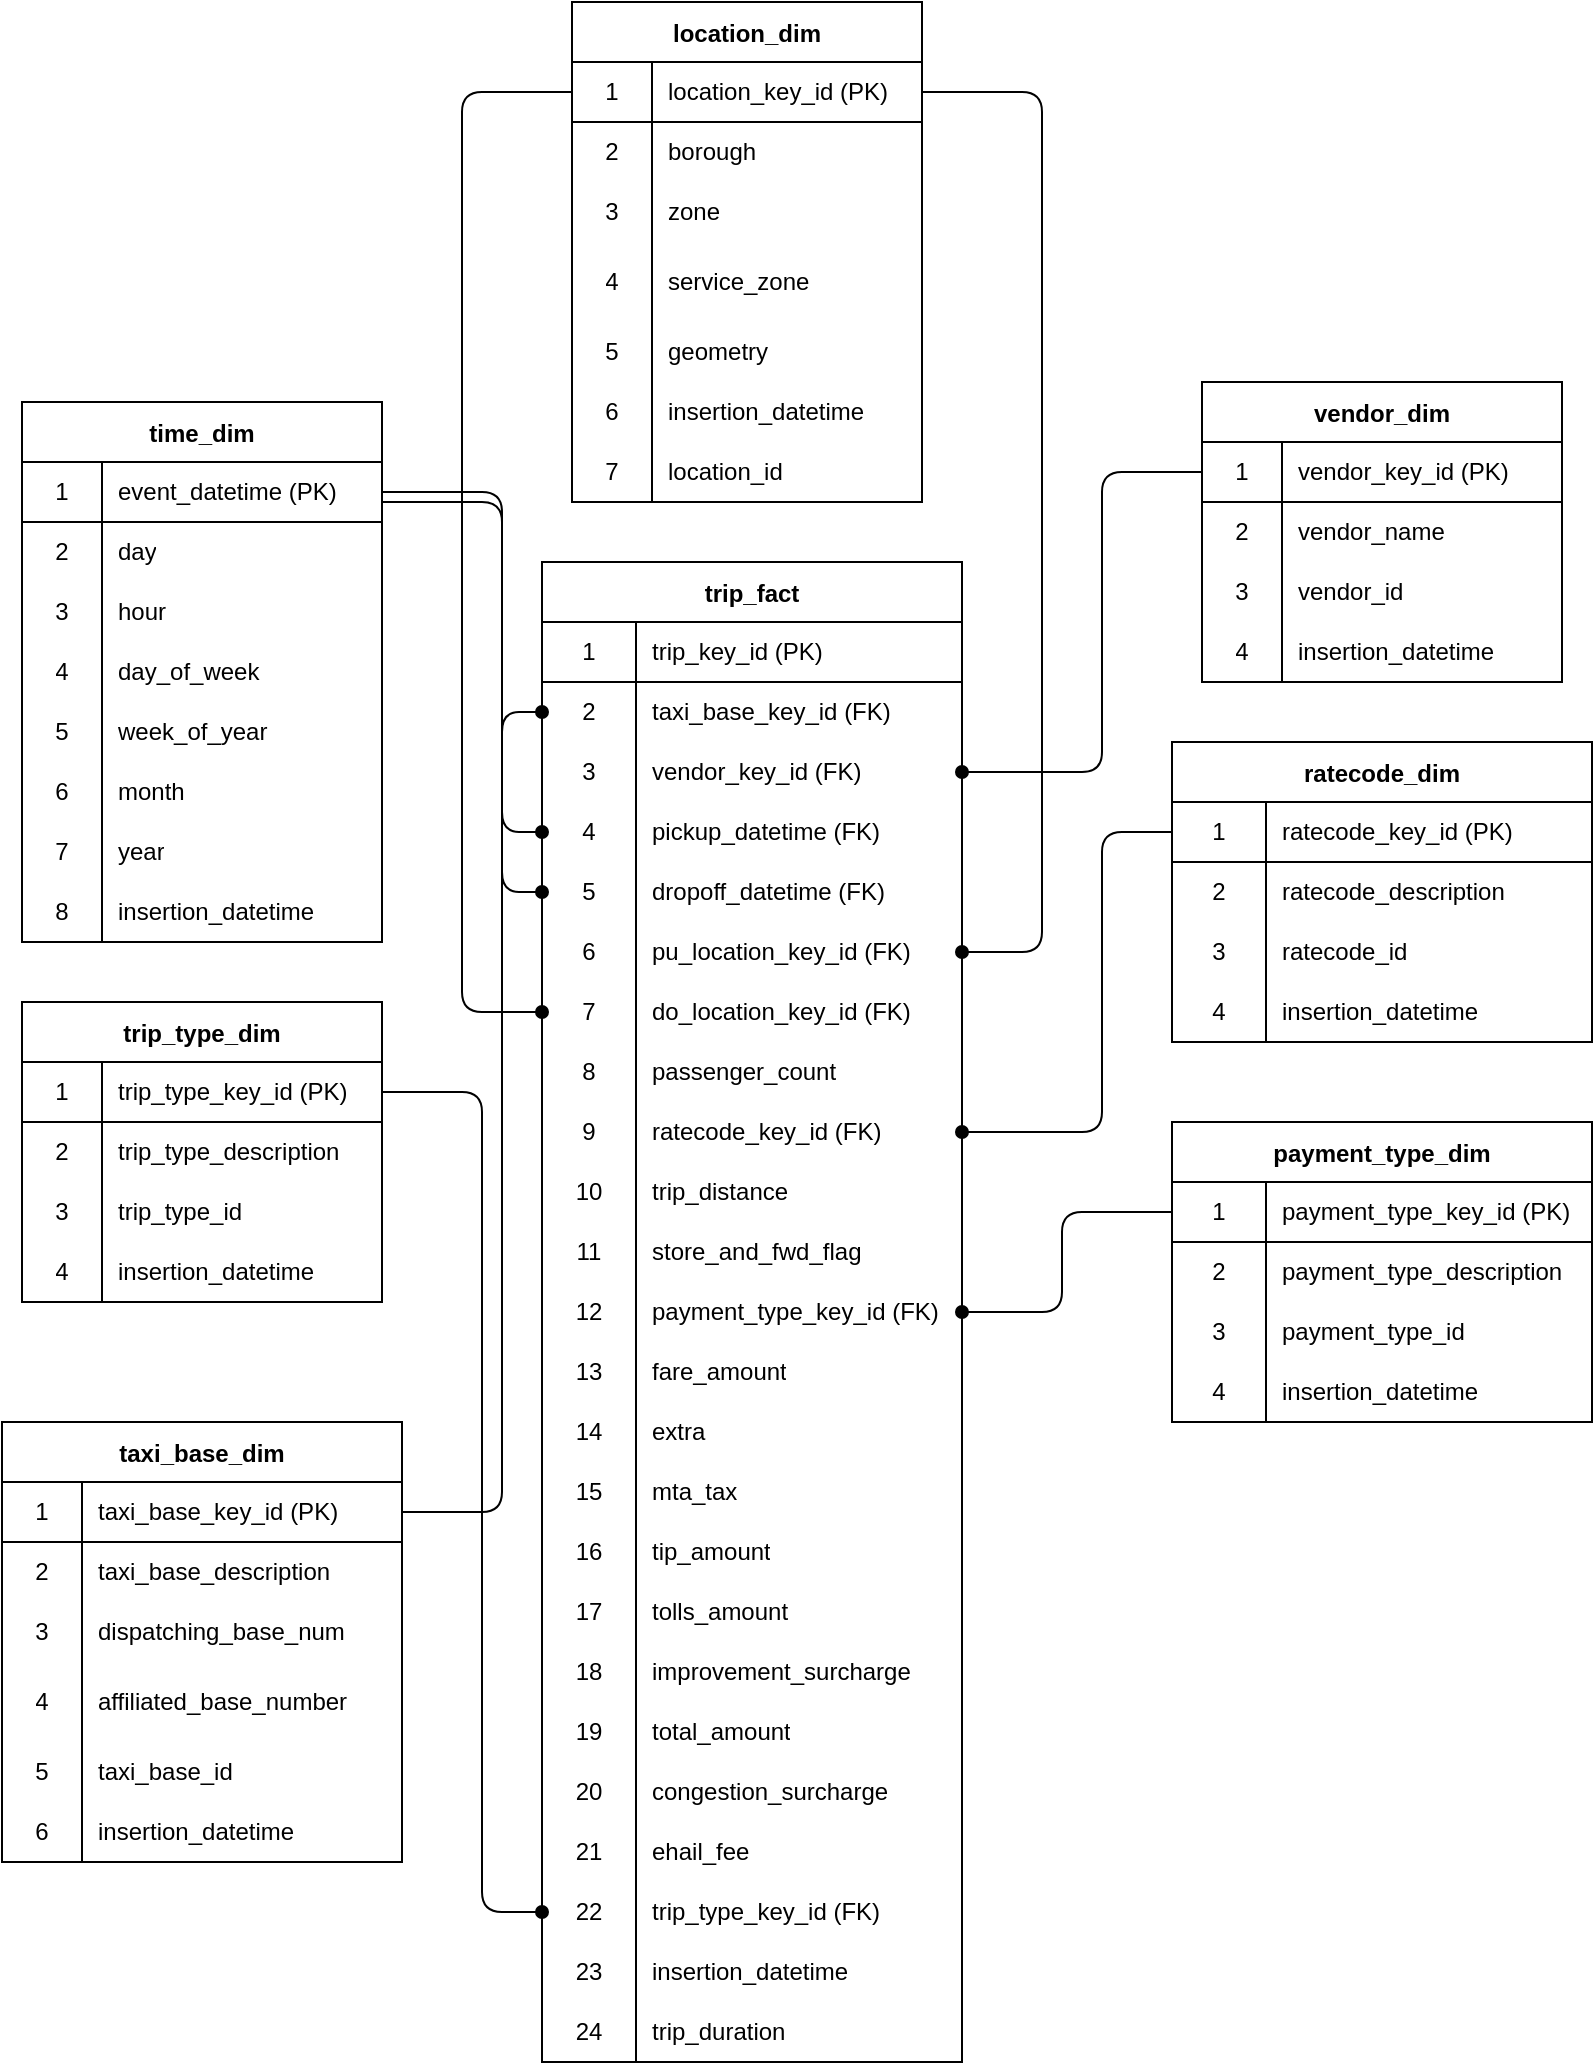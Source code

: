 <mxfile version="15.7.3" type="device"><diagram id="6xhPDS3I1D-eTQXPipCm" name="Page-1"><mxGraphModel dx="1422" dy="1862" grid="1" gridSize="10" guides="1" tooltips="1" connect="1" arrows="1" fold="1" page="1" pageScale="1" pageWidth="850" pageHeight="1100" math="0" shadow="0"><root><mxCell id="0"/><mxCell id="1" parent="0"/><mxCell id="5R9J9KrvIp6X6u3Sp-sD-1" value="trip_fact" style="shape=table;startSize=30;container=1;collapsible=0;childLayout=tableLayout;fixedRows=1;rowLines=0;fontStyle=1;align=center;pointerEvents=1;" parent="1" vertex="1"><mxGeometry x="280" y="200" width="210" height="750" as="geometry"/></mxCell><mxCell id="5R9J9KrvIp6X6u3Sp-sD-2" value="" style="shape=partialRectangle;html=1;whiteSpace=wrap;collapsible=0;dropTarget=0;pointerEvents=1;fillColor=none;top=0;left=0;bottom=1;right=0;points=[[0,0.5],[1,0.5]];portConstraint=eastwest;" parent="5R9J9KrvIp6X6u3Sp-sD-1" vertex="1"><mxGeometry y="30" width="210" height="30" as="geometry"/></mxCell><mxCell id="5R9J9KrvIp6X6u3Sp-sD-3" value="1" style="shape=partialRectangle;html=1;whiteSpace=wrap;connectable=0;fillColor=none;top=0;left=0;bottom=0;right=0;overflow=hidden;pointerEvents=1;" parent="5R9J9KrvIp6X6u3Sp-sD-2" vertex="1"><mxGeometry width="47" height="30" as="geometry"><mxRectangle width="47" height="30" as="alternateBounds"/></mxGeometry></mxCell><mxCell id="5R9J9KrvIp6X6u3Sp-sD-4" value="trip_key_id (PK)" style="shape=partialRectangle;html=1;whiteSpace=wrap;connectable=0;fillColor=none;top=0;left=0;bottom=0;right=0;align=left;spacingLeft=6;overflow=hidden;pointerEvents=1;" parent="5R9J9KrvIp6X6u3Sp-sD-2" vertex="1"><mxGeometry x="47" width="163" height="30" as="geometry"><mxRectangle width="163" height="30" as="alternateBounds"/></mxGeometry></mxCell><mxCell id="5R9J9KrvIp6X6u3Sp-sD-5" value="" style="shape=partialRectangle;html=1;whiteSpace=wrap;collapsible=0;dropTarget=0;pointerEvents=1;fillColor=none;top=0;left=0;bottom=0;right=0;points=[[0,0.5],[1,0.5]];portConstraint=eastwest;" parent="5R9J9KrvIp6X6u3Sp-sD-1" vertex="1"><mxGeometry y="60" width="210" height="30" as="geometry"/></mxCell><mxCell id="5R9J9KrvIp6X6u3Sp-sD-6" value="2" style="shape=partialRectangle;html=1;whiteSpace=wrap;connectable=0;fillColor=none;top=0;left=0;bottom=0;right=0;overflow=hidden;pointerEvents=1;" parent="5R9J9KrvIp6X6u3Sp-sD-5" vertex="1"><mxGeometry width="47" height="30" as="geometry"><mxRectangle width="47" height="30" as="alternateBounds"/></mxGeometry></mxCell><mxCell id="5R9J9KrvIp6X6u3Sp-sD-7" value="taxi_base_key_id (FK)" style="shape=partialRectangle;html=1;whiteSpace=wrap;connectable=0;fillColor=none;top=0;left=0;bottom=0;right=0;align=left;spacingLeft=6;overflow=hidden;pointerEvents=1;" parent="5R9J9KrvIp6X6u3Sp-sD-5" vertex="1"><mxGeometry x="47" width="163" height="30" as="geometry"><mxRectangle width="163" height="30" as="alternateBounds"/></mxGeometry></mxCell><mxCell id="5R9J9KrvIp6X6u3Sp-sD-8" value="" style="shape=partialRectangle;html=1;whiteSpace=wrap;collapsible=0;dropTarget=0;pointerEvents=1;fillColor=none;top=0;left=0;bottom=0;right=0;points=[[0,0.5],[1,0.5]];portConstraint=eastwest;" parent="5R9J9KrvIp6X6u3Sp-sD-1" vertex="1"><mxGeometry y="90" width="210" height="30" as="geometry"/></mxCell><mxCell id="5R9J9KrvIp6X6u3Sp-sD-9" value="3" style="shape=partialRectangle;html=1;whiteSpace=wrap;connectable=0;fillColor=none;top=0;left=0;bottom=0;right=0;overflow=hidden;pointerEvents=1;" parent="5R9J9KrvIp6X6u3Sp-sD-8" vertex="1"><mxGeometry width="47" height="30" as="geometry"><mxRectangle width="47" height="30" as="alternateBounds"/></mxGeometry></mxCell><mxCell id="5R9J9KrvIp6X6u3Sp-sD-10" value="vendor_key_id (FK)" style="shape=partialRectangle;html=1;whiteSpace=wrap;connectable=0;fillColor=none;top=0;left=0;bottom=0;right=0;align=left;spacingLeft=6;overflow=hidden;pointerEvents=1;" parent="5R9J9KrvIp6X6u3Sp-sD-8" vertex="1"><mxGeometry x="47" width="163" height="30" as="geometry"><mxRectangle width="163" height="30" as="alternateBounds"/></mxGeometry></mxCell><mxCell id="5R9J9KrvIp6X6u3Sp-sD-21" value="" style="shape=partialRectangle;html=1;whiteSpace=wrap;collapsible=0;dropTarget=0;pointerEvents=1;fillColor=none;top=0;left=0;bottom=0;right=0;points=[[0,0.5],[1,0.5]];portConstraint=eastwest;" parent="5R9J9KrvIp6X6u3Sp-sD-1" vertex="1"><mxGeometry y="120" width="210" height="30" as="geometry"/></mxCell><mxCell id="5R9J9KrvIp6X6u3Sp-sD-22" value="4" style="shape=partialRectangle;html=1;whiteSpace=wrap;connectable=0;fillColor=none;top=0;left=0;bottom=0;right=0;overflow=hidden;pointerEvents=1;" parent="5R9J9KrvIp6X6u3Sp-sD-21" vertex="1"><mxGeometry width="47" height="30" as="geometry"><mxRectangle width="47" height="30" as="alternateBounds"/></mxGeometry></mxCell><mxCell id="5R9J9KrvIp6X6u3Sp-sD-23" value="pickup_datetime (FK)" style="shape=partialRectangle;html=1;whiteSpace=wrap;connectable=0;fillColor=none;top=0;left=0;bottom=0;right=0;align=left;spacingLeft=6;overflow=hidden;pointerEvents=1;" parent="5R9J9KrvIp6X6u3Sp-sD-21" vertex="1"><mxGeometry x="47" width="163" height="30" as="geometry"><mxRectangle width="163" height="30" as="alternateBounds"/></mxGeometry></mxCell><mxCell id="5R9J9KrvIp6X6u3Sp-sD-24" value="" style="shape=partialRectangle;html=1;whiteSpace=wrap;collapsible=0;dropTarget=0;pointerEvents=1;fillColor=none;top=0;left=0;bottom=0;right=0;points=[[0,0.5],[1,0.5]];portConstraint=eastwest;" parent="5R9J9KrvIp6X6u3Sp-sD-1" vertex="1"><mxGeometry y="150" width="210" height="30" as="geometry"/></mxCell><mxCell id="5R9J9KrvIp6X6u3Sp-sD-25" value="5" style="shape=partialRectangle;html=1;whiteSpace=wrap;connectable=0;fillColor=none;top=0;left=0;bottom=0;right=0;overflow=hidden;pointerEvents=1;" parent="5R9J9KrvIp6X6u3Sp-sD-24" vertex="1"><mxGeometry width="47" height="30" as="geometry"><mxRectangle width="47" height="30" as="alternateBounds"/></mxGeometry></mxCell><mxCell id="5R9J9KrvIp6X6u3Sp-sD-26" value="dropoff_datetime (FK)" style="shape=partialRectangle;html=1;whiteSpace=wrap;connectable=0;fillColor=none;top=0;left=0;bottom=0;right=0;align=left;spacingLeft=6;overflow=hidden;pointerEvents=1;" parent="5R9J9KrvIp6X6u3Sp-sD-24" vertex="1"><mxGeometry x="47" width="163" height="30" as="geometry"><mxRectangle width="163" height="30" as="alternateBounds"/></mxGeometry></mxCell><mxCell id="5R9J9KrvIp6X6u3Sp-sD-27" value="" style="shape=partialRectangle;html=1;whiteSpace=wrap;collapsible=0;dropTarget=0;pointerEvents=1;fillColor=none;top=0;left=0;bottom=0;right=0;points=[[0,0.5],[1,0.5]];portConstraint=eastwest;" parent="5R9J9KrvIp6X6u3Sp-sD-1" vertex="1"><mxGeometry y="180" width="210" height="30" as="geometry"/></mxCell><mxCell id="5R9J9KrvIp6X6u3Sp-sD-28" value="6" style="shape=partialRectangle;html=1;whiteSpace=wrap;connectable=0;fillColor=none;top=0;left=0;bottom=0;right=0;overflow=hidden;pointerEvents=1;" parent="5R9J9KrvIp6X6u3Sp-sD-27" vertex="1"><mxGeometry width="47" height="30" as="geometry"><mxRectangle width="47" height="30" as="alternateBounds"/></mxGeometry></mxCell><mxCell id="5R9J9KrvIp6X6u3Sp-sD-29" value="pu_location_key_id (FK)" style="shape=partialRectangle;html=1;whiteSpace=wrap;connectable=0;fillColor=none;top=0;left=0;bottom=0;right=0;align=left;spacingLeft=6;overflow=hidden;pointerEvents=1;" parent="5R9J9KrvIp6X6u3Sp-sD-27" vertex="1"><mxGeometry x="47" width="163" height="30" as="geometry"><mxRectangle width="163" height="30" as="alternateBounds"/></mxGeometry></mxCell><mxCell id="5R9J9KrvIp6X6u3Sp-sD-30" value="" style="shape=partialRectangle;html=1;whiteSpace=wrap;collapsible=0;dropTarget=0;pointerEvents=1;fillColor=none;top=0;left=0;bottom=0;right=0;points=[[0,0.5],[1,0.5]];portConstraint=eastwest;" parent="5R9J9KrvIp6X6u3Sp-sD-1" vertex="1"><mxGeometry y="210" width="210" height="30" as="geometry"/></mxCell><mxCell id="5R9J9KrvIp6X6u3Sp-sD-31" value="7" style="shape=partialRectangle;html=1;whiteSpace=wrap;connectable=0;fillColor=none;top=0;left=0;bottom=0;right=0;overflow=hidden;pointerEvents=1;" parent="5R9J9KrvIp6X6u3Sp-sD-30" vertex="1"><mxGeometry width="47" height="30" as="geometry"><mxRectangle width="47" height="30" as="alternateBounds"/></mxGeometry></mxCell><mxCell id="5R9J9KrvIp6X6u3Sp-sD-32" value="do_location_key_id (FK)" style="shape=partialRectangle;html=1;whiteSpace=wrap;connectable=0;fillColor=none;top=0;left=0;bottom=0;right=0;align=left;spacingLeft=6;overflow=hidden;pointerEvents=1;" parent="5R9J9KrvIp6X6u3Sp-sD-30" vertex="1"><mxGeometry x="47" width="163" height="30" as="geometry"><mxRectangle width="163" height="30" as="alternateBounds"/></mxGeometry></mxCell><mxCell id="5R9J9KrvIp6X6u3Sp-sD-33" value="" style="shape=partialRectangle;html=1;whiteSpace=wrap;collapsible=0;dropTarget=0;pointerEvents=1;fillColor=none;top=0;left=0;bottom=0;right=0;points=[[0,0.5],[1,0.5]];portConstraint=eastwest;" parent="5R9J9KrvIp6X6u3Sp-sD-1" vertex="1"><mxGeometry y="240" width="210" height="30" as="geometry"/></mxCell><mxCell id="5R9J9KrvIp6X6u3Sp-sD-34" value="8" style="shape=partialRectangle;html=1;whiteSpace=wrap;connectable=0;fillColor=none;top=0;left=0;bottom=0;right=0;overflow=hidden;pointerEvents=1;" parent="5R9J9KrvIp6X6u3Sp-sD-33" vertex="1"><mxGeometry width="47" height="30" as="geometry"><mxRectangle width="47" height="30" as="alternateBounds"/></mxGeometry></mxCell><mxCell id="5R9J9KrvIp6X6u3Sp-sD-35" value="passenger_count" style="shape=partialRectangle;html=1;whiteSpace=wrap;connectable=0;fillColor=none;top=0;left=0;bottom=0;right=0;align=left;spacingLeft=6;overflow=hidden;pointerEvents=1;" parent="5R9J9KrvIp6X6u3Sp-sD-33" vertex="1"><mxGeometry x="47" width="163" height="30" as="geometry"><mxRectangle width="163" height="30" as="alternateBounds"/></mxGeometry></mxCell><mxCell id="5R9J9KrvIp6X6u3Sp-sD-36" value="" style="shape=partialRectangle;html=1;whiteSpace=wrap;collapsible=0;dropTarget=0;pointerEvents=1;fillColor=none;top=0;left=0;bottom=0;right=0;points=[[0,0.5],[1,0.5]];portConstraint=eastwest;" parent="5R9J9KrvIp6X6u3Sp-sD-1" vertex="1"><mxGeometry y="270" width="210" height="30" as="geometry"/></mxCell><mxCell id="5R9J9KrvIp6X6u3Sp-sD-37" value="9" style="shape=partialRectangle;html=1;whiteSpace=wrap;connectable=0;fillColor=none;top=0;left=0;bottom=0;right=0;overflow=hidden;pointerEvents=1;" parent="5R9J9KrvIp6X6u3Sp-sD-36" vertex="1"><mxGeometry width="47" height="30" as="geometry"><mxRectangle width="47" height="30" as="alternateBounds"/></mxGeometry></mxCell><mxCell id="5R9J9KrvIp6X6u3Sp-sD-38" value="ratecode_key_id (FK)" style="shape=partialRectangle;html=1;whiteSpace=wrap;connectable=0;fillColor=none;top=0;left=0;bottom=0;right=0;align=left;spacingLeft=6;overflow=hidden;pointerEvents=1;" parent="5R9J9KrvIp6X6u3Sp-sD-36" vertex="1"><mxGeometry x="47" width="163" height="30" as="geometry"><mxRectangle width="163" height="30" as="alternateBounds"/></mxGeometry></mxCell><mxCell id="5R9J9KrvIp6X6u3Sp-sD-39" value="" style="shape=partialRectangle;html=1;whiteSpace=wrap;collapsible=0;dropTarget=0;pointerEvents=1;fillColor=none;top=0;left=0;bottom=0;right=0;points=[[0,0.5],[1,0.5]];portConstraint=eastwest;" parent="5R9J9KrvIp6X6u3Sp-sD-1" vertex="1"><mxGeometry y="300" width="210" height="30" as="geometry"/></mxCell><mxCell id="5R9J9KrvIp6X6u3Sp-sD-40" value="10" style="shape=partialRectangle;html=1;whiteSpace=wrap;connectable=0;fillColor=none;top=0;left=0;bottom=0;right=0;overflow=hidden;pointerEvents=1;" parent="5R9J9KrvIp6X6u3Sp-sD-39" vertex="1"><mxGeometry width="47" height="30" as="geometry"><mxRectangle width="47" height="30" as="alternateBounds"/></mxGeometry></mxCell><mxCell id="5R9J9KrvIp6X6u3Sp-sD-41" value="trip_distance" style="shape=partialRectangle;html=1;whiteSpace=wrap;connectable=0;fillColor=none;top=0;left=0;bottom=0;right=0;align=left;spacingLeft=6;overflow=hidden;pointerEvents=1;" parent="5R9J9KrvIp6X6u3Sp-sD-39" vertex="1"><mxGeometry x="47" width="163" height="30" as="geometry"><mxRectangle width="163" height="30" as="alternateBounds"/></mxGeometry></mxCell><mxCell id="5R9J9KrvIp6X6u3Sp-sD-42" value="" style="shape=partialRectangle;html=1;whiteSpace=wrap;collapsible=0;dropTarget=0;pointerEvents=1;fillColor=none;top=0;left=0;bottom=0;right=0;points=[[0,0.5],[1,0.5]];portConstraint=eastwest;" parent="5R9J9KrvIp6X6u3Sp-sD-1" vertex="1"><mxGeometry y="330" width="210" height="30" as="geometry"/></mxCell><mxCell id="5R9J9KrvIp6X6u3Sp-sD-43" value="11" style="shape=partialRectangle;html=1;whiteSpace=wrap;connectable=0;fillColor=none;top=0;left=0;bottom=0;right=0;overflow=hidden;pointerEvents=1;" parent="5R9J9KrvIp6X6u3Sp-sD-42" vertex="1"><mxGeometry width="47" height="30" as="geometry"><mxRectangle width="47" height="30" as="alternateBounds"/></mxGeometry></mxCell><mxCell id="5R9J9KrvIp6X6u3Sp-sD-44" value="store_and_fwd_flag" style="shape=partialRectangle;html=1;whiteSpace=wrap;connectable=0;fillColor=none;top=0;left=0;bottom=0;right=0;align=left;spacingLeft=6;overflow=hidden;pointerEvents=1;" parent="5R9J9KrvIp6X6u3Sp-sD-42" vertex="1"><mxGeometry x="47" width="163" height="30" as="geometry"><mxRectangle width="163" height="30" as="alternateBounds"/></mxGeometry></mxCell><mxCell id="5R9J9KrvIp6X6u3Sp-sD-45" value="" style="shape=partialRectangle;html=1;whiteSpace=wrap;collapsible=0;dropTarget=0;pointerEvents=1;fillColor=none;top=0;left=0;bottom=0;right=0;points=[[0,0.5],[1,0.5]];portConstraint=eastwest;" parent="5R9J9KrvIp6X6u3Sp-sD-1" vertex="1"><mxGeometry y="360" width="210" height="30" as="geometry"/></mxCell><mxCell id="5R9J9KrvIp6X6u3Sp-sD-46" value="12" style="shape=partialRectangle;html=1;whiteSpace=wrap;connectable=0;fillColor=none;top=0;left=0;bottom=0;right=0;overflow=hidden;pointerEvents=1;" parent="5R9J9KrvIp6X6u3Sp-sD-45" vertex="1"><mxGeometry width="47" height="30" as="geometry"><mxRectangle width="47" height="30" as="alternateBounds"/></mxGeometry></mxCell><mxCell id="5R9J9KrvIp6X6u3Sp-sD-47" value="payment_type_key_id (FK)" style="shape=partialRectangle;html=1;whiteSpace=wrap;connectable=0;fillColor=none;top=0;left=0;bottom=0;right=0;align=left;spacingLeft=6;overflow=hidden;pointerEvents=1;" parent="5R9J9KrvIp6X6u3Sp-sD-45" vertex="1"><mxGeometry x="47" width="163" height="30" as="geometry"><mxRectangle width="163" height="30" as="alternateBounds"/></mxGeometry></mxCell><mxCell id="5R9J9KrvIp6X6u3Sp-sD-48" value="" style="shape=partialRectangle;html=1;whiteSpace=wrap;collapsible=0;dropTarget=0;pointerEvents=1;fillColor=none;top=0;left=0;bottom=0;right=0;points=[[0,0.5],[1,0.5]];portConstraint=eastwest;" parent="5R9J9KrvIp6X6u3Sp-sD-1" vertex="1"><mxGeometry y="390" width="210" height="30" as="geometry"/></mxCell><mxCell id="5R9J9KrvIp6X6u3Sp-sD-49" value="13" style="shape=partialRectangle;html=1;whiteSpace=wrap;connectable=0;fillColor=none;top=0;left=0;bottom=0;right=0;overflow=hidden;pointerEvents=1;" parent="5R9J9KrvIp6X6u3Sp-sD-48" vertex="1"><mxGeometry width="47" height="30" as="geometry"><mxRectangle width="47" height="30" as="alternateBounds"/></mxGeometry></mxCell><mxCell id="5R9J9KrvIp6X6u3Sp-sD-50" value="fare_amount" style="shape=partialRectangle;html=1;whiteSpace=wrap;connectable=0;fillColor=none;top=0;left=0;bottom=0;right=0;align=left;spacingLeft=6;overflow=hidden;pointerEvents=1;" parent="5R9J9KrvIp6X6u3Sp-sD-48" vertex="1"><mxGeometry x="47" width="163" height="30" as="geometry"><mxRectangle width="163" height="30" as="alternateBounds"/></mxGeometry></mxCell><mxCell id="5R9J9KrvIp6X6u3Sp-sD-51" value="" style="shape=partialRectangle;html=1;whiteSpace=wrap;collapsible=0;dropTarget=0;pointerEvents=1;fillColor=none;top=0;left=0;bottom=0;right=0;points=[[0,0.5],[1,0.5]];portConstraint=eastwest;" parent="5R9J9KrvIp6X6u3Sp-sD-1" vertex="1"><mxGeometry y="420" width="210" height="30" as="geometry"/></mxCell><mxCell id="5R9J9KrvIp6X6u3Sp-sD-52" value="14" style="shape=partialRectangle;html=1;whiteSpace=wrap;connectable=0;fillColor=none;top=0;left=0;bottom=0;right=0;overflow=hidden;pointerEvents=1;" parent="5R9J9KrvIp6X6u3Sp-sD-51" vertex="1"><mxGeometry width="47" height="30" as="geometry"><mxRectangle width="47" height="30" as="alternateBounds"/></mxGeometry></mxCell><mxCell id="5R9J9KrvIp6X6u3Sp-sD-53" value="extra" style="shape=partialRectangle;html=1;whiteSpace=wrap;connectable=0;fillColor=none;top=0;left=0;bottom=0;right=0;align=left;spacingLeft=6;overflow=hidden;pointerEvents=1;" parent="5R9J9KrvIp6X6u3Sp-sD-51" vertex="1"><mxGeometry x="47" width="163" height="30" as="geometry"><mxRectangle width="163" height="30" as="alternateBounds"/></mxGeometry></mxCell><mxCell id="5R9J9KrvIp6X6u3Sp-sD-54" value="" style="shape=partialRectangle;html=1;whiteSpace=wrap;collapsible=0;dropTarget=0;pointerEvents=1;fillColor=none;top=0;left=0;bottom=0;right=0;points=[[0,0.5],[1,0.5]];portConstraint=eastwest;" parent="5R9J9KrvIp6X6u3Sp-sD-1" vertex="1"><mxGeometry y="450" width="210" height="30" as="geometry"/></mxCell><mxCell id="5R9J9KrvIp6X6u3Sp-sD-55" value="15" style="shape=partialRectangle;html=1;whiteSpace=wrap;connectable=0;fillColor=none;top=0;left=0;bottom=0;right=0;overflow=hidden;pointerEvents=1;" parent="5R9J9KrvIp6X6u3Sp-sD-54" vertex="1"><mxGeometry width="47" height="30" as="geometry"><mxRectangle width="47" height="30" as="alternateBounds"/></mxGeometry></mxCell><mxCell id="5R9J9KrvIp6X6u3Sp-sD-56" value="mta_tax" style="shape=partialRectangle;html=1;whiteSpace=wrap;connectable=0;fillColor=none;top=0;left=0;bottom=0;right=0;align=left;spacingLeft=6;overflow=hidden;pointerEvents=1;" parent="5R9J9KrvIp6X6u3Sp-sD-54" vertex="1"><mxGeometry x="47" width="163" height="30" as="geometry"><mxRectangle width="163" height="30" as="alternateBounds"/></mxGeometry></mxCell><mxCell id="5R9J9KrvIp6X6u3Sp-sD-57" value="" style="shape=partialRectangle;html=1;whiteSpace=wrap;collapsible=0;dropTarget=0;pointerEvents=1;fillColor=none;top=0;left=0;bottom=0;right=0;points=[[0,0.5],[1,0.5]];portConstraint=eastwest;" parent="5R9J9KrvIp6X6u3Sp-sD-1" vertex="1"><mxGeometry y="480" width="210" height="30" as="geometry"/></mxCell><mxCell id="5R9J9KrvIp6X6u3Sp-sD-58" value="16" style="shape=partialRectangle;html=1;whiteSpace=wrap;connectable=0;fillColor=none;top=0;left=0;bottom=0;right=0;overflow=hidden;pointerEvents=1;" parent="5R9J9KrvIp6X6u3Sp-sD-57" vertex="1"><mxGeometry width="47" height="30" as="geometry"><mxRectangle width="47" height="30" as="alternateBounds"/></mxGeometry></mxCell><mxCell id="5R9J9KrvIp6X6u3Sp-sD-59" value="tip_amount" style="shape=partialRectangle;html=1;whiteSpace=wrap;connectable=0;fillColor=none;top=0;left=0;bottom=0;right=0;align=left;spacingLeft=6;overflow=hidden;pointerEvents=1;" parent="5R9J9KrvIp6X6u3Sp-sD-57" vertex="1"><mxGeometry x="47" width="163" height="30" as="geometry"><mxRectangle width="163" height="30" as="alternateBounds"/></mxGeometry></mxCell><mxCell id="5R9J9KrvIp6X6u3Sp-sD-60" value="" style="shape=partialRectangle;html=1;whiteSpace=wrap;collapsible=0;dropTarget=0;pointerEvents=1;fillColor=none;top=0;left=0;bottom=0;right=0;points=[[0,0.5],[1,0.5]];portConstraint=eastwest;" parent="5R9J9KrvIp6X6u3Sp-sD-1" vertex="1"><mxGeometry y="510" width="210" height="30" as="geometry"/></mxCell><mxCell id="5R9J9KrvIp6X6u3Sp-sD-61" value="17" style="shape=partialRectangle;html=1;whiteSpace=wrap;connectable=0;fillColor=none;top=0;left=0;bottom=0;right=0;overflow=hidden;pointerEvents=1;" parent="5R9J9KrvIp6X6u3Sp-sD-60" vertex="1"><mxGeometry width="47" height="30" as="geometry"><mxRectangle width="47" height="30" as="alternateBounds"/></mxGeometry></mxCell><mxCell id="5R9J9KrvIp6X6u3Sp-sD-62" value="tolls_amount" style="shape=partialRectangle;html=1;whiteSpace=wrap;connectable=0;fillColor=none;top=0;left=0;bottom=0;right=0;align=left;spacingLeft=6;overflow=hidden;pointerEvents=1;" parent="5R9J9KrvIp6X6u3Sp-sD-60" vertex="1"><mxGeometry x="47" width="163" height="30" as="geometry"><mxRectangle width="163" height="30" as="alternateBounds"/></mxGeometry></mxCell><mxCell id="5R9J9KrvIp6X6u3Sp-sD-63" value="" style="shape=partialRectangle;html=1;whiteSpace=wrap;collapsible=0;dropTarget=0;pointerEvents=1;fillColor=none;top=0;left=0;bottom=0;right=0;points=[[0,0.5],[1,0.5]];portConstraint=eastwest;" parent="5R9J9KrvIp6X6u3Sp-sD-1" vertex="1"><mxGeometry y="540" width="210" height="30" as="geometry"/></mxCell><mxCell id="5R9J9KrvIp6X6u3Sp-sD-64" value="18" style="shape=partialRectangle;html=1;whiteSpace=wrap;connectable=0;fillColor=none;top=0;left=0;bottom=0;right=0;overflow=hidden;pointerEvents=1;" parent="5R9J9KrvIp6X6u3Sp-sD-63" vertex="1"><mxGeometry width="47" height="30" as="geometry"><mxRectangle width="47" height="30" as="alternateBounds"/></mxGeometry></mxCell><mxCell id="5R9J9KrvIp6X6u3Sp-sD-65" value="improvement_surcharge" style="shape=partialRectangle;html=1;whiteSpace=wrap;connectable=0;fillColor=none;top=0;left=0;bottom=0;right=0;align=left;spacingLeft=6;overflow=hidden;pointerEvents=1;" parent="5R9J9KrvIp6X6u3Sp-sD-63" vertex="1"><mxGeometry x="47" width="163" height="30" as="geometry"><mxRectangle width="163" height="30" as="alternateBounds"/></mxGeometry></mxCell><mxCell id="5R9J9KrvIp6X6u3Sp-sD-66" value="" style="shape=partialRectangle;html=1;whiteSpace=wrap;collapsible=0;dropTarget=0;pointerEvents=1;fillColor=none;top=0;left=0;bottom=0;right=0;points=[[0,0.5],[1,0.5]];portConstraint=eastwest;" parent="5R9J9KrvIp6X6u3Sp-sD-1" vertex="1"><mxGeometry y="570" width="210" height="30" as="geometry"/></mxCell><mxCell id="5R9J9KrvIp6X6u3Sp-sD-67" value="19" style="shape=partialRectangle;html=1;whiteSpace=wrap;connectable=0;fillColor=none;top=0;left=0;bottom=0;right=0;overflow=hidden;pointerEvents=1;" parent="5R9J9KrvIp6X6u3Sp-sD-66" vertex="1"><mxGeometry width="47" height="30" as="geometry"><mxRectangle width="47" height="30" as="alternateBounds"/></mxGeometry></mxCell><mxCell id="5R9J9KrvIp6X6u3Sp-sD-68" value="total_amount" style="shape=partialRectangle;html=1;whiteSpace=wrap;connectable=0;fillColor=none;top=0;left=0;bottom=0;right=0;align=left;spacingLeft=6;overflow=hidden;pointerEvents=1;" parent="5R9J9KrvIp6X6u3Sp-sD-66" vertex="1"><mxGeometry x="47" width="163" height="30" as="geometry"><mxRectangle width="163" height="30" as="alternateBounds"/></mxGeometry></mxCell><mxCell id="5R9J9KrvIp6X6u3Sp-sD-69" value="" style="shape=partialRectangle;html=1;whiteSpace=wrap;collapsible=0;dropTarget=0;pointerEvents=1;fillColor=none;top=0;left=0;bottom=0;right=0;points=[[0,0.5],[1,0.5]];portConstraint=eastwest;" parent="5R9J9KrvIp6X6u3Sp-sD-1" vertex="1"><mxGeometry y="600" width="210" height="30" as="geometry"/></mxCell><mxCell id="5R9J9KrvIp6X6u3Sp-sD-70" value="20" style="shape=partialRectangle;html=1;whiteSpace=wrap;connectable=0;fillColor=none;top=0;left=0;bottom=0;right=0;overflow=hidden;pointerEvents=1;" parent="5R9J9KrvIp6X6u3Sp-sD-69" vertex="1"><mxGeometry width="47" height="30" as="geometry"><mxRectangle width="47" height="30" as="alternateBounds"/></mxGeometry></mxCell><mxCell id="5R9J9KrvIp6X6u3Sp-sD-71" value="congestion_surcharge" style="shape=partialRectangle;html=1;whiteSpace=wrap;connectable=0;fillColor=none;top=0;left=0;bottom=0;right=0;align=left;spacingLeft=6;overflow=hidden;pointerEvents=1;" parent="5R9J9KrvIp6X6u3Sp-sD-69" vertex="1"><mxGeometry x="47" width="163" height="30" as="geometry"><mxRectangle width="163" height="30" as="alternateBounds"/></mxGeometry></mxCell><mxCell id="5R9J9KrvIp6X6u3Sp-sD-72" value="" style="shape=partialRectangle;html=1;whiteSpace=wrap;collapsible=0;dropTarget=0;pointerEvents=1;fillColor=none;top=0;left=0;bottom=0;right=0;points=[[0,0.5],[1,0.5]];portConstraint=eastwest;" parent="5R9J9KrvIp6X6u3Sp-sD-1" vertex="1"><mxGeometry y="630" width="210" height="30" as="geometry"/></mxCell><mxCell id="5R9J9KrvIp6X6u3Sp-sD-73" value="21" style="shape=partialRectangle;html=1;whiteSpace=wrap;connectable=0;fillColor=none;top=0;left=0;bottom=0;right=0;overflow=hidden;pointerEvents=1;" parent="5R9J9KrvIp6X6u3Sp-sD-72" vertex="1"><mxGeometry width="47" height="30" as="geometry"><mxRectangle width="47" height="30" as="alternateBounds"/></mxGeometry></mxCell><mxCell id="5R9J9KrvIp6X6u3Sp-sD-74" value="ehail_fee" style="shape=partialRectangle;html=1;whiteSpace=wrap;connectable=0;fillColor=none;top=0;left=0;bottom=0;right=0;align=left;spacingLeft=6;overflow=hidden;pointerEvents=1;" parent="5R9J9KrvIp6X6u3Sp-sD-72" vertex="1"><mxGeometry x="47" width="163" height="30" as="geometry"><mxRectangle width="163" height="30" as="alternateBounds"/></mxGeometry></mxCell><mxCell id="5R9J9KrvIp6X6u3Sp-sD-75" value="" style="shape=partialRectangle;html=1;whiteSpace=wrap;collapsible=0;dropTarget=0;pointerEvents=1;fillColor=none;top=0;left=0;bottom=0;right=0;points=[[0,0.5],[1,0.5]];portConstraint=eastwest;" parent="5R9J9KrvIp6X6u3Sp-sD-1" vertex="1"><mxGeometry y="660" width="210" height="30" as="geometry"/></mxCell><mxCell id="5R9J9KrvIp6X6u3Sp-sD-76" value="22" style="shape=partialRectangle;html=1;whiteSpace=wrap;connectable=0;fillColor=none;top=0;left=0;bottom=0;right=0;overflow=hidden;pointerEvents=1;" parent="5R9J9KrvIp6X6u3Sp-sD-75" vertex="1"><mxGeometry width="47" height="30" as="geometry"><mxRectangle width="47" height="30" as="alternateBounds"/></mxGeometry></mxCell><mxCell id="5R9J9KrvIp6X6u3Sp-sD-77" value="trip_type_key_id (FK)" style="shape=partialRectangle;html=1;whiteSpace=wrap;connectable=0;fillColor=none;top=0;left=0;bottom=0;right=0;align=left;spacingLeft=6;overflow=hidden;pointerEvents=1;" parent="5R9J9KrvIp6X6u3Sp-sD-75" vertex="1"><mxGeometry x="47" width="163" height="30" as="geometry"><mxRectangle width="163" height="30" as="alternateBounds"/></mxGeometry></mxCell><mxCell id="5R9J9KrvIp6X6u3Sp-sD-78" value="" style="shape=partialRectangle;html=1;whiteSpace=wrap;collapsible=0;dropTarget=0;pointerEvents=1;fillColor=none;top=0;left=0;bottom=0;right=0;points=[[0,0.5],[1,0.5]];portConstraint=eastwest;" parent="5R9J9KrvIp6X6u3Sp-sD-1" vertex="1"><mxGeometry y="690" width="210" height="30" as="geometry"/></mxCell><mxCell id="5R9J9KrvIp6X6u3Sp-sD-79" value="23" style="shape=partialRectangle;html=1;whiteSpace=wrap;connectable=0;fillColor=none;top=0;left=0;bottom=0;right=0;overflow=hidden;pointerEvents=1;" parent="5R9J9KrvIp6X6u3Sp-sD-78" vertex="1"><mxGeometry width="47" height="30" as="geometry"><mxRectangle width="47" height="30" as="alternateBounds"/></mxGeometry></mxCell><mxCell id="5R9J9KrvIp6X6u3Sp-sD-80" value="insertion_datetime" style="shape=partialRectangle;html=1;whiteSpace=wrap;connectable=0;fillColor=none;top=0;left=0;bottom=0;right=0;align=left;spacingLeft=6;overflow=hidden;pointerEvents=1;" parent="5R9J9KrvIp6X6u3Sp-sD-78" vertex="1"><mxGeometry x="47" width="163" height="30" as="geometry"><mxRectangle width="163" height="30" as="alternateBounds"/></mxGeometry></mxCell><mxCell id="HTAfIR-OBnvSjpte_fqi-73" value="" style="shape=partialRectangle;html=1;whiteSpace=wrap;collapsible=0;dropTarget=0;pointerEvents=1;fillColor=none;top=0;left=0;bottom=0;right=0;points=[[0,0.5],[1,0.5]];portConstraint=eastwest;" vertex="1" parent="5R9J9KrvIp6X6u3Sp-sD-1"><mxGeometry y="720" width="210" height="30" as="geometry"/></mxCell><mxCell id="HTAfIR-OBnvSjpte_fqi-74" value="24" style="shape=partialRectangle;html=1;whiteSpace=wrap;connectable=0;fillColor=none;top=0;left=0;bottom=0;right=0;overflow=hidden;pointerEvents=1;" vertex="1" parent="HTAfIR-OBnvSjpte_fqi-73"><mxGeometry width="47" height="30" as="geometry"><mxRectangle width="47" height="30" as="alternateBounds"/></mxGeometry></mxCell><mxCell id="HTAfIR-OBnvSjpte_fqi-75" value="trip_duration" style="shape=partialRectangle;html=1;whiteSpace=wrap;connectable=0;fillColor=none;top=0;left=0;bottom=0;right=0;align=left;spacingLeft=6;overflow=hidden;pointerEvents=1;" vertex="1" parent="HTAfIR-OBnvSjpte_fqi-73"><mxGeometry x="47" width="163" height="30" as="geometry"><mxRectangle width="163" height="30" as="alternateBounds"/></mxGeometry></mxCell><mxCell id="5R9J9KrvIp6X6u3Sp-sD-11" value="time_dim" style="shape=table;startSize=30;container=1;collapsible=0;childLayout=tableLayout;fixedRows=1;rowLines=0;fontStyle=1;align=center;pointerEvents=1;" parent="1" vertex="1"><mxGeometry x="20" y="120" width="180" height="270" as="geometry"/></mxCell><mxCell id="5R9J9KrvIp6X6u3Sp-sD-12" value="" style="shape=partialRectangle;html=1;whiteSpace=wrap;collapsible=0;dropTarget=0;pointerEvents=1;fillColor=none;top=0;left=0;bottom=1;right=0;points=[[0,0.5],[1,0.5]];portConstraint=eastwest;" parent="5R9J9KrvIp6X6u3Sp-sD-11" vertex="1"><mxGeometry y="30" width="180" height="30" as="geometry"/></mxCell><mxCell id="5R9J9KrvIp6X6u3Sp-sD-13" value="1" style="shape=partialRectangle;html=1;whiteSpace=wrap;connectable=0;fillColor=none;top=0;left=0;bottom=0;right=0;overflow=hidden;pointerEvents=1;" parent="5R9J9KrvIp6X6u3Sp-sD-12" vertex="1"><mxGeometry width="40" height="30" as="geometry"><mxRectangle width="40" height="30" as="alternateBounds"/></mxGeometry></mxCell><mxCell id="5R9J9KrvIp6X6u3Sp-sD-14" value="event_datetime (PK)" style="shape=partialRectangle;html=1;whiteSpace=wrap;connectable=0;fillColor=none;top=0;left=0;bottom=0;right=0;align=left;spacingLeft=6;overflow=hidden;pointerEvents=1;" parent="5R9J9KrvIp6X6u3Sp-sD-12" vertex="1"><mxGeometry x="40" width="140" height="30" as="geometry"><mxRectangle width="140" height="30" as="alternateBounds"/></mxGeometry></mxCell><mxCell id="5R9J9KrvIp6X6u3Sp-sD-15" value="" style="shape=partialRectangle;html=1;whiteSpace=wrap;collapsible=0;dropTarget=0;pointerEvents=1;fillColor=none;top=0;left=0;bottom=0;right=0;points=[[0,0.5],[1,0.5]];portConstraint=eastwest;" parent="5R9J9KrvIp6X6u3Sp-sD-11" vertex="1"><mxGeometry y="60" width="180" height="30" as="geometry"/></mxCell><mxCell id="5R9J9KrvIp6X6u3Sp-sD-16" value="2" style="shape=partialRectangle;html=1;whiteSpace=wrap;connectable=0;fillColor=none;top=0;left=0;bottom=0;right=0;overflow=hidden;pointerEvents=1;" parent="5R9J9KrvIp6X6u3Sp-sD-15" vertex="1"><mxGeometry width="40" height="30" as="geometry"><mxRectangle width="40" height="30" as="alternateBounds"/></mxGeometry></mxCell><mxCell id="5R9J9KrvIp6X6u3Sp-sD-17" value="day" style="shape=partialRectangle;html=1;whiteSpace=wrap;connectable=0;fillColor=none;top=0;left=0;bottom=0;right=0;align=left;spacingLeft=6;overflow=hidden;pointerEvents=1;" parent="5R9J9KrvIp6X6u3Sp-sD-15" vertex="1"><mxGeometry x="40" width="140" height="30" as="geometry"><mxRectangle width="140" height="30" as="alternateBounds"/></mxGeometry></mxCell><mxCell id="5R9J9KrvIp6X6u3Sp-sD-18" value="" style="shape=partialRectangle;html=1;whiteSpace=wrap;collapsible=0;dropTarget=0;pointerEvents=1;fillColor=none;top=0;left=0;bottom=0;right=0;points=[[0,0.5],[1,0.5]];portConstraint=eastwest;" parent="5R9J9KrvIp6X6u3Sp-sD-11" vertex="1"><mxGeometry y="90" width="180" height="30" as="geometry"/></mxCell><mxCell id="5R9J9KrvIp6X6u3Sp-sD-19" value="3" style="shape=partialRectangle;html=1;whiteSpace=wrap;connectable=0;fillColor=none;top=0;left=0;bottom=0;right=0;overflow=hidden;pointerEvents=1;" parent="5R9J9KrvIp6X6u3Sp-sD-18" vertex="1"><mxGeometry width="40" height="30" as="geometry"><mxRectangle width="40" height="30" as="alternateBounds"/></mxGeometry></mxCell><mxCell id="5R9J9KrvIp6X6u3Sp-sD-20" value="hour" style="shape=partialRectangle;html=1;whiteSpace=wrap;connectable=0;fillColor=none;top=0;left=0;bottom=0;right=0;align=left;spacingLeft=6;overflow=hidden;pointerEvents=1;" parent="5R9J9KrvIp6X6u3Sp-sD-18" vertex="1"><mxGeometry x="40" width="140" height="30" as="geometry"><mxRectangle width="140" height="30" as="alternateBounds"/></mxGeometry></mxCell><mxCell id="5R9J9KrvIp6X6u3Sp-sD-81" value="" style="shape=partialRectangle;html=1;whiteSpace=wrap;collapsible=0;dropTarget=0;pointerEvents=1;fillColor=none;top=0;left=0;bottom=0;right=0;points=[[0,0.5],[1,0.5]];portConstraint=eastwest;" parent="5R9J9KrvIp6X6u3Sp-sD-11" vertex="1"><mxGeometry y="120" width="180" height="30" as="geometry"/></mxCell><mxCell id="5R9J9KrvIp6X6u3Sp-sD-82" value="4" style="shape=partialRectangle;html=1;whiteSpace=wrap;connectable=0;fillColor=none;top=0;left=0;bottom=0;right=0;overflow=hidden;pointerEvents=1;" parent="5R9J9KrvIp6X6u3Sp-sD-81" vertex="1"><mxGeometry width="40" height="30" as="geometry"><mxRectangle width="40" height="30" as="alternateBounds"/></mxGeometry></mxCell><mxCell id="5R9J9KrvIp6X6u3Sp-sD-83" value="day_of_week" style="shape=partialRectangle;html=1;whiteSpace=wrap;connectable=0;fillColor=none;top=0;left=0;bottom=0;right=0;align=left;spacingLeft=6;overflow=hidden;pointerEvents=1;" parent="5R9J9KrvIp6X6u3Sp-sD-81" vertex="1"><mxGeometry x="40" width="140" height="30" as="geometry"><mxRectangle width="140" height="30" as="alternateBounds"/></mxGeometry></mxCell><mxCell id="5R9J9KrvIp6X6u3Sp-sD-84" value="" style="shape=partialRectangle;html=1;whiteSpace=wrap;collapsible=0;dropTarget=0;pointerEvents=1;fillColor=none;top=0;left=0;bottom=0;right=0;points=[[0,0.5],[1,0.5]];portConstraint=eastwest;" parent="5R9J9KrvIp6X6u3Sp-sD-11" vertex="1"><mxGeometry y="150" width="180" height="30" as="geometry"/></mxCell><mxCell id="5R9J9KrvIp6X6u3Sp-sD-85" value="5" style="shape=partialRectangle;html=1;whiteSpace=wrap;connectable=0;fillColor=none;top=0;left=0;bottom=0;right=0;overflow=hidden;pointerEvents=1;" parent="5R9J9KrvIp6X6u3Sp-sD-84" vertex="1"><mxGeometry width="40" height="30" as="geometry"><mxRectangle width="40" height="30" as="alternateBounds"/></mxGeometry></mxCell><mxCell id="5R9J9KrvIp6X6u3Sp-sD-86" value="week_of_year" style="shape=partialRectangle;html=1;whiteSpace=wrap;connectable=0;fillColor=none;top=0;left=0;bottom=0;right=0;align=left;spacingLeft=6;overflow=hidden;pointerEvents=1;" parent="5R9J9KrvIp6X6u3Sp-sD-84" vertex="1"><mxGeometry x="40" width="140" height="30" as="geometry"><mxRectangle width="140" height="30" as="alternateBounds"/></mxGeometry></mxCell><mxCell id="5R9J9KrvIp6X6u3Sp-sD-87" value="" style="shape=partialRectangle;html=1;whiteSpace=wrap;collapsible=0;dropTarget=0;pointerEvents=1;fillColor=none;top=0;left=0;bottom=0;right=0;points=[[0,0.5],[1,0.5]];portConstraint=eastwest;" parent="5R9J9KrvIp6X6u3Sp-sD-11" vertex="1"><mxGeometry y="180" width="180" height="30" as="geometry"/></mxCell><mxCell id="5R9J9KrvIp6X6u3Sp-sD-88" value="6" style="shape=partialRectangle;html=1;whiteSpace=wrap;connectable=0;fillColor=none;top=0;left=0;bottom=0;right=0;overflow=hidden;pointerEvents=1;" parent="5R9J9KrvIp6X6u3Sp-sD-87" vertex="1"><mxGeometry width="40" height="30" as="geometry"><mxRectangle width="40" height="30" as="alternateBounds"/></mxGeometry></mxCell><mxCell id="5R9J9KrvIp6X6u3Sp-sD-89" value="month" style="shape=partialRectangle;html=1;whiteSpace=wrap;connectable=0;fillColor=none;top=0;left=0;bottom=0;right=0;align=left;spacingLeft=6;overflow=hidden;pointerEvents=1;" parent="5R9J9KrvIp6X6u3Sp-sD-87" vertex="1"><mxGeometry x="40" width="140" height="30" as="geometry"><mxRectangle width="140" height="30" as="alternateBounds"/></mxGeometry></mxCell><mxCell id="5R9J9KrvIp6X6u3Sp-sD-90" value="" style="shape=partialRectangle;html=1;whiteSpace=wrap;collapsible=0;dropTarget=0;pointerEvents=1;fillColor=none;top=0;left=0;bottom=0;right=0;points=[[0,0.5],[1,0.5]];portConstraint=eastwest;" parent="5R9J9KrvIp6X6u3Sp-sD-11" vertex="1"><mxGeometry y="210" width="180" height="30" as="geometry"/></mxCell><mxCell id="5R9J9KrvIp6X6u3Sp-sD-91" value="7" style="shape=partialRectangle;html=1;whiteSpace=wrap;connectable=0;fillColor=none;top=0;left=0;bottom=0;right=0;overflow=hidden;pointerEvents=1;" parent="5R9J9KrvIp6X6u3Sp-sD-90" vertex="1"><mxGeometry width="40" height="30" as="geometry"><mxRectangle width="40" height="30" as="alternateBounds"/></mxGeometry></mxCell><mxCell id="5R9J9KrvIp6X6u3Sp-sD-92" value="year" style="shape=partialRectangle;html=1;whiteSpace=wrap;connectable=0;fillColor=none;top=0;left=0;bottom=0;right=0;align=left;spacingLeft=6;overflow=hidden;pointerEvents=1;" parent="5R9J9KrvIp6X6u3Sp-sD-90" vertex="1"><mxGeometry x="40" width="140" height="30" as="geometry"><mxRectangle width="140" height="30" as="alternateBounds"/></mxGeometry></mxCell><mxCell id="HTAfIR-OBnvSjpte_fqi-4" value="" style="shape=partialRectangle;html=1;whiteSpace=wrap;collapsible=0;dropTarget=0;pointerEvents=1;fillColor=none;top=0;left=0;bottom=0;right=0;points=[[0,0.5],[1,0.5]];portConstraint=eastwest;" vertex="1" parent="5R9J9KrvIp6X6u3Sp-sD-11"><mxGeometry y="240" width="180" height="30" as="geometry"/></mxCell><mxCell id="HTAfIR-OBnvSjpte_fqi-5" value="8" style="shape=partialRectangle;html=1;whiteSpace=wrap;connectable=0;fillColor=none;top=0;left=0;bottom=0;right=0;overflow=hidden;pointerEvents=1;" vertex="1" parent="HTAfIR-OBnvSjpte_fqi-4"><mxGeometry width="40" height="30" as="geometry"><mxRectangle width="40" height="30" as="alternateBounds"/></mxGeometry></mxCell><mxCell id="HTAfIR-OBnvSjpte_fqi-6" value="insertion_datetime" style="shape=partialRectangle;html=1;whiteSpace=wrap;connectable=0;fillColor=none;top=0;left=0;bottom=0;right=0;align=left;spacingLeft=6;overflow=hidden;pointerEvents=1;" vertex="1" parent="HTAfIR-OBnvSjpte_fqi-4"><mxGeometry x="40" width="140" height="30" as="geometry"><mxRectangle width="140" height="30" as="alternateBounds"/></mxGeometry></mxCell><mxCell id="5R9J9KrvIp6X6u3Sp-sD-93" value="location_dim" style="shape=table;startSize=30;container=1;collapsible=0;childLayout=tableLayout;fixedRows=1;rowLines=0;fontStyle=1;align=center;pointerEvents=1;" parent="1" vertex="1"><mxGeometry x="295" y="-80" width="175" height="250" as="geometry"/></mxCell><mxCell id="5R9J9KrvIp6X6u3Sp-sD-94" value="" style="shape=partialRectangle;html=1;whiteSpace=wrap;collapsible=0;dropTarget=0;pointerEvents=1;fillColor=none;top=0;left=0;bottom=1;right=0;points=[[0,0.5],[1,0.5]];portConstraint=eastwest;" parent="5R9J9KrvIp6X6u3Sp-sD-93" vertex="1"><mxGeometry y="30" width="175" height="30" as="geometry"/></mxCell><mxCell id="5R9J9KrvIp6X6u3Sp-sD-95" value="1" style="shape=partialRectangle;html=1;whiteSpace=wrap;connectable=0;fillColor=none;top=0;left=0;bottom=0;right=0;overflow=hidden;pointerEvents=1;" parent="5R9J9KrvIp6X6u3Sp-sD-94" vertex="1"><mxGeometry width="40" height="30" as="geometry"><mxRectangle width="40" height="30" as="alternateBounds"/></mxGeometry></mxCell><mxCell id="5R9J9KrvIp6X6u3Sp-sD-96" value="location_key_id (PK)" style="shape=partialRectangle;html=1;whiteSpace=wrap;connectable=0;fillColor=none;top=0;left=0;bottom=0;right=0;align=left;spacingLeft=6;overflow=hidden;pointerEvents=1;" parent="5R9J9KrvIp6X6u3Sp-sD-94" vertex="1"><mxGeometry x="40" width="135" height="30" as="geometry"><mxRectangle width="135" height="30" as="alternateBounds"/></mxGeometry></mxCell><mxCell id="5R9J9KrvIp6X6u3Sp-sD-97" value="" style="shape=partialRectangle;html=1;whiteSpace=wrap;collapsible=0;dropTarget=0;pointerEvents=1;fillColor=none;top=0;left=0;bottom=0;right=0;points=[[0,0.5],[1,0.5]];portConstraint=eastwest;" parent="5R9J9KrvIp6X6u3Sp-sD-93" vertex="1"><mxGeometry y="60" width="175" height="30" as="geometry"/></mxCell><mxCell id="5R9J9KrvIp6X6u3Sp-sD-98" value="2" style="shape=partialRectangle;html=1;whiteSpace=wrap;connectable=0;fillColor=none;top=0;left=0;bottom=0;right=0;overflow=hidden;pointerEvents=1;" parent="5R9J9KrvIp6X6u3Sp-sD-97" vertex="1"><mxGeometry width="40" height="30" as="geometry"><mxRectangle width="40" height="30" as="alternateBounds"/></mxGeometry></mxCell><mxCell id="5R9J9KrvIp6X6u3Sp-sD-99" value="borough" style="shape=partialRectangle;html=1;whiteSpace=wrap;connectable=0;fillColor=none;top=0;left=0;bottom=0;right=0;align=left;spacingLeft=6;overflow=hidden;pointerEvents=1;" parent="5R9J9KrvIp6X6u3Sp-sD-97" vertex="1"><mxGeometry x="40" width="135" height="30" as="geometry"><mxRectangle width="135" height="30" as="alternateBounds"/></mxGeometry></mxCell><mxCell id="5R9J9KrvIp6X6u3Sp-sD-100" value="" style="shape=partialRectangle;html=1;whiteSpace=wrap;collapsible=0;dropTarget=0;pointerEvents=1;fillColor=none;top=0;left=0;bottom=0;right=0;points=[[0,0.5],[1,0.5]];portConstraint=eastwest;" parent="5R9J9KrvIp6X6u3Sp-sD-93" vertex="1"><mxGeometry y="90" width="175" height="30" as="geometry"/></mxCell><mxCell id="5R9J9KrvIp6X6u3Sp-sD-101" value="3" style="shape=partialRectangle;html=1;whiteSpace=wrap;connectable=0;fillColor=none;top=0;left=0;bottom=0;right=0;overflow=hidden;pointerEvents=1;" parent="5R9J9KrvIp6X6u3Sp-sD-100" vertex="1"><mxGeometry width="40" height="30" as="geometry"><mxRectangle width="40" height="30" as="alternateBounds"/></mxGeometry></mxCell><mxCell id="5R9J9KrvIp6X6u3Sp-sD-102" value="zone" style="shape=partialRectangle;html=1;whiteSpace=wrap;connectable=0;fillColor=none;top=0;left=0;bottom=0;right=0;align=left;spacingLeft=6;overflow=hidden;pointerEvents=1;" parent="5R9J9KrvIp6X6u3Sp-sD-100" vertex="1"><mxGeometry x="40" width="135" height="30" as="geometry"><mxRectangle width="135" height="30" as="alternateBounds"/></mxGeometry></mxCell><mxCell id="5R9J9KrvIp6X6u3Sp-sD-103" value="" style="shape=partialRectangle;html=1;whiteSpace=wrap;collapsible=0;dropTarget=0;pointerEvents=1;fillColor=none;top=0;left=0;bottom=0;right=0;points=[[0,0.5],[1,0.5]];portConstraint=eastwest;" parent="5R9J9KrvIp6X6u3Sp-sD-93" vertex="1"><mxGeometry y="120" width="175" height="40" as="geometry"/></mxCell><mxCell id="5R9J9KrvIp6X6u3Sp-sD-104" value="4" style="shape=partialRectangle;html=1;whiteSpace=wrap;connectable=0;fillColor=none;top=0;left=0;bottom=0;right=0;overflow=hidden;pointerEvents=1;" parent="5R9J9KrvIp6X6u3Sp-sD-103" vertex="1"><mxGeometry width="40" height="40" as="geometry"><mxRectangle width="40" height="40" as="alternateBounds"/></mxGeometry></mxCell><mxCell id="5R9J9KrvIp6X6u3Sp-sD-105" value="service_zone" style="shape=partialRectangle;html=1;whiteSpace=wrap;connectable=0;fillColor=none;top=0;left=0;bottom=0;right=0;align=left;spacingLeft=6;overflow=hidden;pointerEvents=1;" parent="5R9J9KrvIp6X6u3Sp-sD-103" vertex="1"><mxGeometry x="40" width="135" height="40" as="geometry"><mxRectangle width="135" height="40" as="alternateBounds"/></mxGeometry></mxCell><mxCell id="5R9J9KrvIp6X6u3Sp-sD-106" value="" style="shape=partialRectangle;html=1;whiteSpace=wrap;collapsible=0;dropTarget=0;pointerEvents=1;fillColor=none;top=0;left=0;bottom=0;right=0;points=[[0,0.5],[1,0.5]];portConstraint=eastwest;" parent="5R9J9KrvIp6X6u3Sp-sD-93" vertex="1"><mxGeometry y="160" width="175" height="30" as="geometry"/></mxCell><mxCell id="5R9J9KrvIp6X6u3Sp-sD-107" value="5" style="shape=partialRectangle;html=1;whiteSpace=wrap;connectable=0;fillColor=none;top=0;left=0;bottom=0;right=0;overflow=hidden;pointerEvents=1;" parent="5R9J9KrvIp6X6u3Sp-sD-106" vertex="1"><mxGeometry width="40" height="30" as="geometry"><mxRectangle width="40" height="30" as="alternateBounds"/></mxGeometry></mxCell><mxCell id="5R9J9KrvIp6X6u3Sp-sD-108" value="geometry" style="shape=partialRectangle;html=1;whiteSpace=wrap;connectable=0;fillColor=none;top=0;left=0;bottom=0;right=0;align=left;spacingLeft=6;overflow=hidden;pointerEvents=1;" parent="5R9J9KrvIp6X6u3Sp-sD-106" vertex="1"><mxGeometry x="40" width="135" height="30" as="geometry"><mxRectangle width="135" height="30" as="alternateBounds"/></mxGeometry></mxCell><mxCell id="HTAfIR-OBnvSjpte_fqi-1" value="" style="shape=partialRectangle;html=1;whiteSpace=wrap;collapsible=0;dropTarget=0;pointerEvents=1;fillColor=none;top=0;left=0;bottom=0;right=0;points=[[0,0.5],[1,0.5]];portConstraint=eastwest;" vertex="1" parent="5R9J9KrvIp6X6u3Sp-sD-93"><mxGeometry y="190" width="175" height="30" as="geometry"/></mxCell><mxCell id="HTAfIR-OBnvSjpte_fqi-2" value="6" style="shape=partialRectangle;html=1;whiteSpace=wrap;connectable=0;fillColor=none;top=0;left=0;bottom=0;right=0;overflow=hidden;pointerEvents=1;" vertex="1" parent="HTAfIR-OBnvSjpte_fqi-1"><mxGeometry width="40" height="30" as="geometry"><mxRectangle width="40" height="30" as="alternateBounds"/></mxGeometry></mxCell><mxCell id="HTAfIR-OBnvSjpte_fqi-3" value="insertion_datetime" style="shape=partialRectangle;html=1;whiteSpace=wrap;connectable=0;fillColor=none;top=0;left=0;bottom=0;right=0;align=left;spacingLeft=6;overflow=hidden;pointerEvents=1;" vertex="1" parent="HTAfIR-OBnvSjpte_fqi-1"><mxGeometry x="40" width="135" height="30" as="geometry"><mxRectangle width="135" height="30" as="alternateBounds"/></mxGeometry></mxCell><mxCell id="HTAfIR-OBnvSjpte_fqi-7" value="" style="shape=partialRectangle;html=1;whiteSpace=wrap;collapsible=0;dropTarget=0;pointerEvents=1;fillColor=none;top=0;left=0;bottom=1;right=0;points=[[0,0.5],[1,0.5]];portConstraint=eastwest;" vertex="1" parent="5R9J9KrvIp6X6u3Sp-sD-93"><mxGeometry y="220" width="175" height="30" as="geometry"/></mxCell><mxCell id="HTAfIR-OBnvSjpte_fqi-8" value="7" style="shape=partialRectangle;html=1;whiteSpace=wrap;connectable=0;fillColor=none;top=0;left=0;bottom=0;right=0;overflow=hidden;pointerEvents=1;" vertex="1" parent="HTAfIR-OBnvSjpte_fqi-7"><mxGeometry width="40" height="30" as="geometry"><mxRectangle width="40" height="30" as="alternateBounds"/></mxGeometry></mxCell><mxCell id="HTAfIR-OBnvSjpte_fqi-9" value="location_id" style="shape=partialRectangle;html=1;whiteSpace=wrap;connectable=0;fillColor=none;top=0;left=0;bottom=0;right=0;align=left;spacingLeft=6;overflow=hidden;pointerEvents=1;" vertex="1" parent="HTAfIR-OBnvSjpte_fqi-7"><mxGeometry x="40" width="135" height="30" as="geometry"><mxRectangle width="135" height="30" as="alternateBounds"/></mxGeometry></mxCell><mxCell id="5R9J9KrvIp6X6u3Sp-sD-115" value="vendor_dim" style="shape=table;startSize=30;container=1;collapsible=0;childLayout=tableLayout;fixedRows=1;rowLines=0;fontStyle=1;align=center;pointerEvents=1;" parent="1" vertex="1"><mxGeometry x="610" y="110" width="180" height="150" as="geometry"/></mxCell><mxCell id="5R9J9KrvIp6X6u3Sp-sD-116" value="" style="shape=partialRectangle;html=1;whiteSpace=wrap;collapsible=0;dropTarget=0;pointerEvents=1;fillColor=none;top=0;left=0;bottom=1;right=0;points=[[0,0.5],[1,0.5]];portConstraint=eastwest;" parent="5R9J9KrvIp6X6u3Sp-sD-115" vertex="1"><mxGeometry y="30" width="180" height="30" as="geometry"/></mxCell><mxCell id="5R9J9KrvIp6X6u3Sp-sD-117" value="1" style="shape=partialRectangle;html=1;whiteSpace=wrap;connectable=0;fillColor=none;top=0;left=0;bottom=0;right=0;overflow=hidden;pointerEvents=1;" parent="5R9J9KrvIp6X6u3Sp-sD-116" vertex="1"><mxGeometry width="40" height="30" as="geometry"><mxRectangle width="40" height="30" as="alternateBounds"/></mxGeometry></mxCell><mxCell id="5R9J9KrvIp6X6u3Sp-sD-118" value="vendor_key_id (PK)" style="shape=partialRectangle;html=1;whiteSpace=wrap;connectable=0;fillColor=none;top=0;left=0;bottom=0;right=0;align=left;spacingLeft=6;overflow=hidden;pointerEvents=1;" parent="5R9J9KrvIp6X6u3Sp-sD-116" vertex="1"><mxGeometry x="40" width="140" height="30" as="geometry"><mxRectangle width="140" height="30" as="alternateBounds"/></mxGeometry></mxCell><mxCell id="5R9J9KrvIp6X6u3Sp-sD-119" value="" style="shape=partialRectangle;html=1;whiteSpace=wrap;collapsible=0;dropTarget=0;pointerEvents=1;fillColor=none;top=0;left=0;bottom=0;right=0;points=[[0,0.5],[1,0.5]];portConstraint=eastwest;" parent="5R9J9KrvIp6X6u3Sp-sD-115" vertex="1"><mxGeometry y="60" width="180" height="30" as="geometry"/></mxCell><mxCell id="5R9J9KrvIp6X6u3Sp-sD-120" value="2" style="shape=partialRectangle;html=1;whiteSpace=wrap;connectable=0;fillColor=none;top=0;left=0;bottom=0;right=0;overflow=hidden;pointerEvents=1;" parent="5R9J9KrvIp6X6u3Sp-sD-119" vertex="1"><mxGeometry width="40" height="30" as="geometry"><mxRectangle width="40" height="30" as="alternateBounds"/></mxGeometry></mxCell><mxCell id="5R9J9KrvIp6X6u3Sp-sD-121" value="vendor_name" style="shape=partialRectangle;html=1;whiteSpace=wrap;connectable=0;fillColor=none;top=0;left=0;bottom=0;right=0;align=left;spacingLeft=6;overflow=hidden;pointerEvents=1;" parent="5R9J9KrvIp6X6u3Sp-sD-119" vertex="1"><mxGeometry x="40" width="140" height="30" as="geometry"><mxRectangle width="140" height="30" as="alternateBounds"/></mxGeometry></mxCell><mxCell id="HTAfIR-OBnvSjpte_fqi-61" value="" style="shape=partialRectangle;html=1;whiteSpace=wrap;collapsible=0;dropTarget=0;pointerEvents=1;fillColor=none;top=0;left=0;bottom=0;right=0;points=[[0,0.5],[1,0.5]];portConstraint=eastwest;" vertex="1" parent="5R9J9KrvIp6X6u3Sp-sD-115"><mxGeometry y="90" width="180" height="30" as="geometry"/></mxCell><mxCell id="HTAfIR-OBnvSjpte_fqi-62" value="3" style="shape=partialRectangle;html=1;whiteSpace=wrap;connectable=0;fillColor=none;top=0;left=0;bottom=0;right=0;overflow=hidden;pointerEvents=1;" vertex="1" parent="HTAfIR-OBnvSjpte_fqi-61"><mxGeometry width="40" height="30" as="geometry"><mxRectangle width="40" height="30" as="alternateBounds"/></mxGeometry></mxCell><mxCell id="HTAfIR-OBnvSjpte_fqi-63" value="vendor_id" style="shape=partialRectangle;html=1;whiteSpace=wrap;connectable=0;fillColor=none;top=0;left=0;bottom=0;right=0;align=left;spacingLeft=6;overflow=hidden;pointerEvents=1;" vertex="1" parent="HTAfIR-OBnvSjpte_fqi-61"><mxGeometry x="40" width="140" height="30" as="geometry"><mxRectangle width="140" height="30" as="alternateBounds"/></mxGeometry></mxCell><mxCell id="HTAfIR-OBnvSjpte_fqi-64" value="" style="shape=partialRectangle;html=1;whiteSpace=wrap;collapsible=0;dropTarget=0;pointerEvents=1;fillColor=none;top=0;left=0;bottom=0;right=0;points=[[0,0.5],[1,0.5]];portConstraint=eastwest;" vertex="1" parent="5R9J9KrvIp6X6u3Sp-sD-115"><mxGeometry y="120" width="180" height="30" as="geometry"/></mxCell><mxCell id="HTAfIR-OBnvSjpte_fqi-65" value="4" style="shape=partialRectangle;html=1;whiteSpace=wrap;connectable=0;fillColor=none;top=0;left=0;bottom=0;right=0;overflow=hidden;pointerEvents=1;" vertex="1" parent="HTAfIR-OBnvSjpte_fqi-64"><mxGeometry width="40" height="30" as="geometry"><mxRectangle width="40" height="30" as="alternateBounds"/></mxGeometry></mxCell><mxCell id="HTAfIR-OBnvSjpte_fqi-66" value="insertion_datetime" style="shape=partialRectangle;html=1;whiteSpace=wrap;connectable=0;fillColor=none;top=0;left=0;bottom=0;right=0;align=left;spacingLeft=6;overflow=hidden;pointerEvents=1;" vertex="1" parent="HTAfIR-OBnvSjpte_fqi-64"><mxGeometry x="40" width="140" height="30" as="geometry"><mxRectangle width="140" height="30" as="alternateBounds"/></mxGeometry></mxCell><mxCell id="5R9J9KrvIp6X6u3Sp-sD-146" value="trip_type_dim" style="shape=table;startSize=30;container=1;collapsible=0;childLayout=tableLayout;fixedRows=1;rowLines=0;fontStyle=1;align=center;pointerEvents=1;" parent="1" vertex="1"><mxGeometry x="20" y="420" width="180" height="150" as="geometry"/></mxCell><mxCell id="5R9J9KrvIp6X6u3Sp-sD-147" value="" style="shape=partialRectangle;html=1;whiteSpace=wrap;collapsible=0;dropTarget=0;pointerEvents=1;fillColor=none;top=0;left=0;bottom=1;right=0;points=[[0,0.5],[1,0.5]];portConstraint=eastwest;" parent="5R9J9KrvIp6X6u3Sp-sD-146" vertex="1"><mxGeometry y="30" width="180" height="30" as="geometry"/></mxCell><mxCell id="5R9J9KrvIp6X6u3Sp-sD-148" value="1" style="shape=partialRectangle;html=1;whiteSpace=wrap;connectable=0;fillColor=none;top=0;left=0;bottom=0;right=0;overflow=hidden;pointerEvents=1;" parent="5R9J9KrvIp6X6u3Sp-sD-147" vertex="1"><mxGeometry width="40" height="30" as="geometry"><mxRectangle width="40" height="30" as="alternateBounds"/></mxGeometry></mxCell><mxCell id="5R9J9KrvIp6X6u3Sp-sD-149" value="trip_type_key_id (PK)" style="shape=partialRectangle;html=1;whiteSpace=wrap;connectable=0;fillColor=none;top=0;left=0;bottom=0;right=0;align=left;spacingLeft=6;overflow=hidden;pointerEvents=1;" parent="5R9J9KrvIp6X6u3Sp-sD-147" vertex="1"><mxGeometry x="40" width="140" height="30" as="geometry"><mxRectangle width="140" height="30" as="alternateBounds"/></mxGeometry></mxCell><mxCell id="5R9J9KrvIp6X6u3Sp-sD-150" value="" style="shape=partialRectangle;html=1;whiteSpace=wrap;collapsible=0;dropTarget=0;pointerEvents=1;fillColor=none;top=0;left=0;bottom=0;right=0;points=[[0,0.5],[1,0.5]];portConstraint=eastwest;" parent="5R9J9KrvIp6X6u3Sp-sD-146" vertex="1"><mxGeometry y="60" width="180" height="30" as="geometry"/></mxCell><mxCell id="5R9J9KrvIp6X6u3Sp-sD-151" value="2" style="shape=partialRectangle;html=1;whiteSpace=wrap;connectable=0;fillColor=none;top=0;left=0;bottom=0;right=0;overflow=hidden;pointerEvents=1;" parent="5R9J9KrvIp6X6u3Sp-sD-150" vertex="1"><mxGeometry width="40" height="30" as="geometry"><mxRectangle width="40" height="30" as="alternateBounds"/></mxGeometry></mxCell><mxCell id="5R9J9KrvIp6X6u3Sp-sD-152" value="trip_type_description" style="shape=partialRectangle;html=1;whiteSpace=wrap;connectable=0;fillColor=none;top=0;left=0;bottom=0;right=0;align=left;spacingLeft=6;overflow=hidden;pointerEvents=1;" parent="5R9J9KrvIp6X6u3Sp-sD-150" vertex="1"><mxGeometry x="40" width="140" height="30" as="geometry"><mxRectangle width="140" height="30" as="alternateBounds"/></mxGeometry></mxCell><mxCell id="HTAfIR-OBnvSjpte_fqi-19" value="" style="shape=partialRectangle;html=1;whiteSpace=wrap;collapsible=0;dropTarget=0;pointerEvents=1;fillColor=none;top=0;left=0;bottom=0;right=0;points=[[0,0.5],[1,0.5]];portConstraint=eastwest;" vertex="1" parent="5R9J9KrvIp6X6u3Sp-sD-146"><mxGeometry y="90" width="180" height="30" as="geometry"/></mxCell><mxCell id="HTAfIR-OBnvSjpte_fqi-20" value="3" style="shape=partialRectangle;html=1;whiteSpace=wrap;connectable=0;fillColor=none;top=0;left=0;bottom=0;right=0;overflow=hidden;pointerEvents=1;" vertex="1" parent="HTAfIR-OBnvSjpte_fqi-19"><mxGeometry width="40" height="30" as="geometry"><mxRectangle width="40" height="30" as="alternateBounds"/></mxGeometry></mxCell><mxCell id="HTAfIR-OBnvSjpte_fqi-21" value="trip_type_id" style="shape=partialRectangle;html=1;whiteSpace=wrap;connectable=0;fillColor=none;top=0;left=0;bottom=0;right=0;align=left;spacingLeft=6;overflow=hidden;pointerEvents=1;" vertex="1" parent="HTAfIR-OBnvSjpte_fqi-19"><mxGeometry x="40" width="140" height="30" as="geometry"><mxRectangle width="140" height="30" as="alternateBounds"/></mxGeometry></mxCell><mxCell id="HTAfIR-OBnvSjpte_fqi-43" value="" style="shape=partialRectangle;html=1;whiteSpace=wrap;collapsible=0;dropTarget=0;pointerEvents=1;fillColor=none;top=0;left=0;bottom=0;right=0;points=[[0,0.5],[1,0.5]];portConstraint=eastwest;" vertex="1" parent="5R9J9KrvIp6X6u3Sp-sD-146"><mxGeometry y="120" width="180" height="30" as="geometry"/></mxCell><mxCell id="HTAfIR-OBnvSjpte_fqi-44" value="4" style="shape=partialRectangle;html=1;whiteSpace=wrap;connectable=0;fillColor=none;top=0;left=0;bottom=0;right=0;overflow=hidden;pointerEvents=1;" vertex="1" parent="HTAfIR-OBnvSjpte_fqi-43"><mxGeometry width="40" height="30" as="geometry"><mxRectangle width="40" height="30" as="alternateBounds"/></mxGeometry></mxCell><mxCell id="HTAfIR-OBnvSjpte_fqi-45" value="insertion_datetime" style="shape=partialRectangle;html=1;whiteSpace=wrap;connectable=0;fillColor=none;top=0;left=0;bottom=0;right=0;align=left;spacingLeft=6;overflow=hidden;pointerEvents=1;" vertex="1" parent="HTAfIR-OBnvSjpte_fqi-43"><mxGeometry x="40" width="140" height="30" as="geometry"><mxRectangle width="140" height="30" as="alternateBounds"/></mxGeometry></mxCell><mxCell id="5R9J9KrvIp6X6u3Sp-sD-153" value="taxi_base_dim" style="shape=table;startSize=30;container=1;collapsible=0;childLayout=tableLayout;fixedRows=1;rowLines=0;fontStyle=1;align=center;pointerEvents=1;" parent="1" vertex="1"><mxGeometry x="10" y="630" width="200" height="220" as="geometry"/></mxCell><mxCell id="5R9J9KrvIp6X6u3Sp-sD-154" value="" style="shape=partialRectangle;html=1;whiteSpace=wrap;collapsible=0;dropTarget=0;pointerEvents=1;fillColor=none;top=0;left=0;bottom=1;right=0;points=[[0,0.5],[1,0.5]];portConstraint=eastwest;" parent="5R9J9KrvIp6X6u3Sp-sD-153" vertex="1"><mxGeometry y="30" width="200" height="30" as="geometry"/></mxCell><mxCell id="5R9J9KrvIp6X6u3Sp-sD-155" value="1" style="shape=partialRectangle;html=1;whiteSpace=wrap;connectable=0;fillColor=none;top=0;left=0;bottom=0;right=0;overflow=hidden;pointerEvents=1;" parent="5R9J9KrvIp6X6u3Sp-sD-154" vertex="1"><mxGeometry width="40" height="30" as="geometry"><mxRectangle width="40" height="30" as="alternateBounds"/></mxGeometry></mxCell><mxCell id="5R9J9KrvIp6X6u3Sp-sD-156" value="taxi_base_key_id (PK)" style="shape=partialRectangle;html=1;whiteSpace=wrap;connectable=0;fillColor=none;top=0;left=0;bottom=0;right=0;align=left;spacingLeft=6;overflow=hidden;pointerEvents=1;" parent="5R9J9KrvIp6X6u3Sp-sD-154" vertex="1"><mxGeometry x="40" width="160" height="30" as="geometry"><mxRectangle width="160" height="30" as="alternateBounds"/></mxGeometry></mxCell><mxCell id="5R9J9KrvIp6X6u3Sp-sD-157" value="" style="shape=partialRectangle;html=1;whiteSpace=wrap;collapsible=0;dropTarget=0;pointerEvents=1;fillColor=none;top=0;left=0;bottom=0;right=0;points=[[0,0.5],[1,0.5]];portConstraint=eastwest;" parent="5R9J9KrvIp6X6u3Sp-sD-153" vertex="1"><mxGeometry y="60" width="200" height="30" as="geometry"/></mxCell><mxCell id="5R9J9KrvIp6X6u3Sp-sD-158" value="2" style="shape=partialRectangle;html=1;whiteSpace=wrap;connectable=0;fillColor=none;top=0;left=0;bottom=0;right=0;overflow=hidden;pointerEvents=1;" parent="5R9J9KrvIp6X6u3Sp-sD-157" vertex="1"><mxGeometry width="40" height="30" as="geometry"><mxRectangle width="40" height="30" as="alternateBounds"/></mxGeometry></mxCell><mxCell id="5R9J9KrvIp6X6u3Sp-sD-159" value="taxi_base_description" style="shape=partialRectangle;html=1;whiteSpace=wrap;connectable=0;fillColor=none;top=0;left=0;bottom=0;right=0;align=left;spacingLeft=6;overflow=hidden;pointerEvents=1;" parent="5R9J9KrvIp6X6u3Sp-sD-157" vertex="1"><mxGeometry x="40" width="160" height="30" as="geometry"><mxRectangle width="160" height="30" as="alternateBounds"/></mxGeometry></mxCell><mxCell id="5R9J9KrvIp6X6u3Sp-sD-160" value="" style="shape=partialRectangle;html=1;whiteSpace=wrap;collapsible=0;dropTarget=0;pointerEvents=1;fillColor=none;top=0;left=0;bottom=0;right=0;points=[[0,0.5],[1,0.5]];portConstraint=eastwest;" parent="5R9J9KrvIp6X6u3Sp-sD-153" vertex="1"><mxGeometry y="90" width="200" height="30" as="geometry"/></mxCell><mxCell id="5R9J9KrvIp6X6u3Sp-sD-161" value="3" style="shape=partialRectangle;html=1;whiteSpace=wrap;connectable=0;fillColor=none;top=0;left=0;bottom=0;right=0;overflow=hidden;pointerEvents=1;" parent="5R9J9KrvIp6X6u3Sp-sD-160" vertex="1"><mxGeometry width="40" height="30" as="geometry"><mxRectangle width="40" height="30" as="alternateBounds"/></mxGeometry></mxCell><mxCell id="5R9J9KrvIp6X6u3Sp-sD-162" value="dispatching_base_num" style="shape=partialRectangle;html=1;whiteSpace=wrap;connectable=0;fillColor=none;top=0;left=0;bottom=0;right=0;align=left;spacingLeft=6;overflow=hidden;pointerEvents=1;" parent="5R9J9KrvIp6X6u3Sp-sD-160" vertex="1"><mxGeometry x="40" width="160" height="30" as="geometry"><mxRectangle width="160" height="30" as="alternateBounds"/></mxGeometry></mxCell><mxCell id="5R9J9KrvIp6X6u3Sp-sD-163" value="" style="shape=partialRectangle;html=1;whiteSpace=wrap;collapsible=0;dropTarget=0;pointerEvents=1;fillColor=none;top=0;left=0;bottom=0;right=0;points=[[0,0.5],[1,0.5]];portConstraint=eastwest;" parent="5R9J9KrvIp6X6u3Sp-sD-153" vertex="1"><mxGeometry y="120" width="200" height="40" as="geometry"/></mxCell><mxCell id="5R9J9KrvIp6X6u3Sp-sD-164" value="4" style="shape=partialRectangle;html=1;whiteSpace=wrap;connectable=0;fillColor=none;top=0;left=0;bottom=0;right=0;overflow=hidden;pointerEvents=1;" parent="5R9J9KrvIp6X6u3Sp-sD-163" vertex="1"><mxGeometry width="40" height="40" as="geometry"><mxRectangle width="40" height="40" as="alternateBounds"/></mxGeometry></mxCell><mxCell id="5R9J9KrvIp6X6u3Sp-sD-165" value="affiliated_base_number" style="shape=partialRectangle;html=1;whiteSpace=wrap;connectable=0;fillColor=none;top=0;left=0;bottom=0;right=0;align=left;spacingLeft=6;overflow=hidden;pointerEvents=1;" parent="5R9J9KrvIp6X6u3Sp-sD-163" vertex="1"><mxGeometry x="40" width="160" height="40" as="geometry"><mxRectangle width="160" height="40" as="alternateBounds"/></mxGeometry></mxCell><mxCell id="HTAfIR-OBnvSjpte_fqi-36" value="" style="shape=partialRectangle;html=1;whiteSpace=wrap;collapsible=0;dropTarget=0;pointerEvents=1;fillColor=none;top=0;left=0;bottom=0;right=0;points=[[0,0.5],[1,0.5]];portConstraint=eastwest;" vertex="1" parent="5R9J9KrvIp6X6u3Sp-sD-153"><mxGeometry y="160" width="200" height="30" as="geometry"/></mxCell><mxCell id="HTAfIR-OBnvSjpte_fqi-37" value="5" style="shape=partialRectangle;html=1;whiteSpace=wrap;connectable=0;fillColor=none;top=0;left=0;bottom=0;right=0;overflow=hidden;pointerEvents=1;" vertex="1" parent="HTAfIR-OBnvSjpte_fqi-36"><mxGeometry width="40" height="30" as="geometry"><mxRectangle width="40" height="30" as="alternateBounds"/></mxGeometry></mxCell><mxCell id="HTAfIR-OBnvSjpte_fqi-38" value="taxi_base_id" style="shape=partialRectangle;html=1;whiteSpace=wrap;connectable=0;fillColor=none;top=0;left=0;bottom=0;right=0;align=left;spacingLeft=6;overflow=hidden;pointerEvents=1;" vertex="1" parent="HTAfIR-OBnvSjpte_fqi-36"><mxGeometry x="40" width="160" height="30" as="geometry"><mxRectangle width="160" height="30" as="alternateBounds"/></mxGeometry></mxCell><mxCell id="HTAfIR-OBnvSjpte_fqi-39" value="" style="shape=partialRectangle;html=1;whiteSpace=wrap;collapsible=0;dropTarget=0;pointerEvents=1;fillColor=none;top=0;left=0;bottom=0;right=0;points=[[0,0.5],[1,0.5]];portConstraint=eastwest;" vertex="1" parent="5R9J9KrvIp6X6u3Sp-sD-153"><mxGeometry y="190" width="200" height="30" as="geometry"/></mxCell><mxCell id="HTAfIR-OBnvSjpte_fqi-40" value="6" style="shape=partialRectangle;html=1;whiteSpace=wrap;connectable=0;fillColor=none;top=0;left=0;bottom=0;right=0;overflow=hidden;pointerEvents=1;" vertex="1" parent="HTAfIR-OBnvSjpte_fqi-39"><mxGeometry width="40" height="30" as="geometry"><mxRectangle width="40" height="30" as="alternateBounds"/></mxGeometry></mxCell><mxCell id="HTAfIR-OBnvSjpte_fqi-41" value="insertion_datetime" style="shape=partialRectangle;html=1;whiteSpace=wrap;connectable=0;fillColor=none;top=0;left=0;bottom=0;right=0;align=left;spacingLeft=6;overflow=hidden;pointerEvents=1;" vertex="1" parent="HTAfIR-OBnvSjpte_fqi-39"><mxGeometry x="40" width="160" height="30" as="geometry"><mxRectangle width="160" height="30" as="alternateBounds"/></mxGeometry></mxCell><mxCell id="5R9J9KrvIp6X6u3Sp-sD-166" value="payment_type_dim" style="shape=table;startSize=30;container=1;collapsible=0;childLayout=tableLayout;fixedRows=1;rowLines=0;fontStyle=1;align=center;pointerEvents=1;" parent="1" vertex="1"><mxGeometry x="595" y="480" width="210" height="150" as="geometry"/></mxCell><mxCell id="5R9J9KrvIp6X6u3Sp-sD-167" value="" style="shape=partialRectangle;html=1;whiteSpace=wrap;collapsible=0;dropTarget=0;pointerEvents=1;fillColor=none;top=0;left=0;bottom=1;right=0;points=[[0,0.5],[1,0.5]];portConstraint=eastwest;" parent="5R9J9KrvIp6X6u3Sp-sD-166" vertex="1"><mxGeometry y="30" width="210" height="30" as="geometry"/></mxCell><mxCell id="5R9J9KrvIp6X6u3Sp-sD-168" value="1" style="shape=partialRectangle;html=1;whiteSpace=wrap;connectable=0;fillColor=none;top=0;left=0;bottom=0;right=0;overflow=hidden;pointerEvents=1;" parent="5R9J9KrvIp6X6u3Sp-sD-167" vertex="1"><mxGeometry width="47" height="30" as="geometry"><mxRectangle width="47" height="30" as="alternateBounds"/></mxGeometry></mxCell><mxCell id="5R9J9KrvIp6X6u3Sp-sD-169" value="payment_type_key_id (PK)" style="shape=partialRectangle;html=1;whiteSpace=wrap;connectable=0;fillColor=none;top=0;left=0;bottom=0;right=0;align=left;spacingLeft=6;overflow=hidden;pointerEvents=1;" parent="5R9J9KrvIp6X6u3Sp-sD-167" vertex="1"><mxGeometry x="47" width="163" height="30" as="geometry"><mxRectangle width="163" height="30" as="alternateBounds"/></mxGeometry></mxCell><mxCell id="5R9J9KrvIp6X6u3Sp-sD-170" value="" style="shape=partialRectangle;html=1;whiteSpace=wrap;collapsible=0;dropTarget=0;pointerEvents=1;fillColor=none;top=0;left=0;bottom=0;right=0;points=[[0,0.5],[1,0.5]];portConstraint=eastwest;" parent="5R9J9KrvIp6X6u3Sp-sD-166" vertex="1"><mxGeometry y="60" width="210" height="30" as="geometry"/></mxCell><mxCell id="5R9J9KrvIp6X6u3Sp-sD-171" value="2" style="shape=partialRectangle;html=1;whiteSpace=wrap;connectable=0;fillColor=none;top=0;left=0;bottom=0;right=0;overflow=hidden;pointerEvents=1;" parent="5R9J9KrvIp6X6u3Sp-sD-170" vertex="1"><mxGeometry width="47" height="30" as="geometry"><mxRectangle width="47" height="30" as="alternateBounds"/></mxGeometry></mxCell><mxCell id="5R9J9KrvIp6X6u3Sp-sD-172" value="payment_type_description" style="shape=partialRectangle;html=1;whiteSpace=wrap;connectable=0;fillColor=none;top=0;left=0;bottom=0;right=0;align=left;spacingLeft=6;overflow=hidden;pointerEvents=1;" parent="5R9J9KrvIp6X6u3Sp-sD-170" vertex="1"><mxGeometry x="47" width="163" height="30" as="geometry"><mxRectangle width="163" height="30" as="alternateBounds"/></mxGeometry></mxCell><mxCell id="HTAfIR-OBnvSjpte_fqi-67" value="" style="shape=partialRectangle;html=1;whiteSpace=wrap;collapsible=0;dropTarget=0;pointerEvents=1;fillColor=none;top=0;left=0;bottom=0;right=0;points=[[0,0.5],[1,0.5]];portConstraint=eastwest;" vertex="1" parent="5R9J9KrvIp6X6u3Sp-sD-166"><mxGeometry y="90" width="210" height="30" as="geometry"/></mxCell><mxCell id="HTAfIR-OBnvSjpte_fqi-68" value="3" style="shape=partialRectangle;html=1;whiteSpace=wrap;connectable=0;fillColor=none;top=0;left=0;bottom=0;right=0;overflow=hidden;pointerEvents=1;" vertex="1" parent="HTAfIR-OBnvSjpte_fqi-67"><mxGeometry width="47" height="30" as="geometry"><mxRectangle width="47" height="30" as="alternateBounds"/></mxGeometry></mxCell><mxCell id="HTAfIR-OBnvSjpte_fqi-69" value="payment_type_id" style="shape=partialRectangle;html=1;whiteSpace=wrap;connectable=0;fillColor=none;top=0;left=0;bottom=0;right=0;align=left;spacingLeft=6;overflow=hidden;pointerEvents=1;" vertex="1" parent="HTAfIR-OBnvSjpte_fqi-67"><mxGeometry x="47" width="163" height="30" as="geometry"><mxRectangle width="163" height="30" as="alternateBounds"/></mxGeometry></mxCell><mxCell id="HTAfIR-OBnvSjpte_fqi-70" value="" style="shape=partialRectangle;html=1;whiteSpace=wrap;collapsible=0;dropTarget=0;pointerEvents=1;fillColor=none;top=0;left=0;bottom=0;right=0;points=[[0,0.5],[1,0.5]];portConstraint=eastwest;" vertex="1" parent="5R9J9KrvIp6X6u3Sp-sD-166"><mxGeometry y="120" width="210" height="30" as="geometry"/></mxCell><mxCell id="HTAfIR-OBnvSjpte_fqi-71" value="4" style="shape=partialRectangle;html=1;whiteSpace=wrap;connectable=0;fillColor=none;top=0;left=0;bottom=0;right=0;overflow=hidden;pointerEvents=1;" vertex="1" parent="HTAfIR-OBnvSjpte_fqi-70"><mxGeometry width="47" height="30" as="geometry"><mxRectangle width="47" height="30" as="alternateBounds"/></mxGeometry></mxCell><mxCell id="HTAfIR-OBnvSjpte_fqi-72" value="insertion_datetime" style="shape=partialRectangle;html=1;whiteSpace=wrap;connectable=0;fillColor=none;top=0;left=0;bottom=0;right=0;align=left;spacingLeft=6;overflow=hidden;pointerEvents=1;" vertex="1" parent="HTAfIR-OBnvSjpte_fqi-70"><mxGeometry x="47" width="163" height="30" as="geometry"><mxRectangle width="163" height="30" as="alternateBounds"/></mxGeometry></mxCell><mxCell id="5R9J9KrvIp6X6u3Sp-sD-173" value="ratecode_dim" style="shape=table;startSize=30;container=1;collapsible=0;childLayout=tableLayout;fixedRows=1;rowLines=0;fontStyle=1;align=center;pointerEvents=1;" parent="1" vertex="1"><mxGeometry x="595" y="290" width="210" height="150" as="geometry"/></mxCell><mxCell id="5R9J9KrvIp6X6u3Sp-sD-174" value="" style="shape=partialRectangle;html=1;whiteSpace=wrap;collapsible=0;dropTarget=0;pointerEvents=1;fillColor=none;top=0;left=0;bottom=1;right=0;points=[[0,0.5],[1,0.5]];portConstraint=eastwest;" parent="5R9J9KrvIp6X6u3Sp-sD-173" vertex="1"><mxGeometry y="30" width="210" height="30" as="geometry"/></mxCell><mxCell id="5R9J9KrvIp6X6u3Sp-sD-175" value="1" style="shape=partialRectangle;html=1;whiteSpace=wrap;connectable=0;fillColor=none;top=0;left=0;bottom=0;right=0;overflow=hidden;pointerEvents=1;" parent="5R9J9KrvIp6X6u3Sp-sD-174" vertex="1"><mxGeometry width="47" height="30" as="geometry"><mxRectangle width="47" height="30" as="alternateBounds"/></mxGeometry></mxCell><mxCell id="5R9J9KrvIp6X6u3Sp-sD-176" value="ratecode_key_id (PK)" style="shape=partialRectangle;html=1;whiteSpace=wrap;connectable=0;fillColor=none;top=0;left=0;bottom=0;right=0;align=left;spacingLeft=6;overflow=hidden;pointerEvents=1;" parent="5R9J9KrvIp6X6u3Sp-sD-174" vertex="1"><mxGeometry x="47" width="163" height="30" as="geometry"><mxRectangle width="163" height="30" as="alternateBounds"/></mxGeometry></mxCell><mxCell id="5R9J9KrvIp6X6u3Sp-sD-177" value="" style="shape=partialRectangle;html=1;whiteSpace=wrap;collapsible=0;dropTarget=0;pointerEvents=1;fillColor=none;top=0;left=0;bottom=0;right=0;points=[[0,0.5],[1,0.5]];portConstraint=eastwest;" parent="5R9J9KrvIp6X6u3Sp-sD-173" vertex="1"><mxGeometry y="60" width="210" height="30" as="geometry"/></mxCell><mxCell id="5R9J9KrvIp6X6u3Sp-sD-178" value="2" style="shape=partialRectangle;html=1;whiteSpace=wrap;connectable=0;fillColor=none;top=0;left=0;bottom=0;right=0;overflow=hidden;pointerEvents=1;" parent="5R9J9KrvIp6X6u3Sp-sD-177" vertex="1"><mxGeometry width="47" height="30" as="geometry"><mxRectangle width="47" height="30" as="alternateBounds"/></mxGeometry></mxCell><mxCell id="5R9J9KrvIp6X6u3Sp-sD-179" value="ratecode_description" style="shape=partialRectangle;html=1;whiteSpace=wrap;connectable=0;fillColor=none;top=0;left=0;bottom=0;right=0;align=left;spacingLeft=6;overflow=hidden;pointerEvents=1;" parent="5R9J9KrvIp6X6u3Sp-sD-177" vertex="1"><mxGeometry x="47" width="163" height="30" as="geometry"><mxRectangle width="163" height="30" as="alternateBounds"/></mxGeometry></mxCell><mxCell id="HTAfIR-OBnvSjpte_fqi-52" value="" style="shape=partialRectangle;html=1;whiteSpace=wrap;collapsible=0;dropTarget=0;pointerEvents=1;fillColor=none;top=0;left=0;bottom=0;right=0;points=[[0,0.5],[1,0.5]];portConstraint=eastwest;" vertex="1" parent="5R9J9KrvIp6X6u3Sp-sD-173"><mxGeometry y="90" width="210" height="30" as="geometry"/></mxCell><mxCell id="HTAfIR-OBnvSjpte_fqi-53" value="3" style="shape=partialRectangle;html=1;whiteSpace=wrap;connectable=0;fillColor=none;top=0;left=0;bottom=0;right=0;overflow=hidden;pointerEvents=1;" vertex="1" parent="HTAfIR-OBnvSjpte_fqi-52"><mxGeometry width="47" height="30" as="geometry"><mxRectangle width="47" height="30" as="alternateBounds"/></mxGeometry></mxCell><mxCell id="HTAfIR-OBnvSjpte_fqi-54" value="ratecode_id" style="shape=partialRectangle;html=1;whiteSpace=wrap;connectable=0;fillColor=none;top=0;left=0;bottom=0;right=0;align=left;spacingLeft=6;overflow=hidden;pointerEvents=1;" vertex="1" parent="HTAfIR-OBnvSjpte_fqi-52"><mxGeometry x="47" width="163" height="30" as="geometry"><mxRectangle width="163" height="30" as="alternateBounds"/></mxGeometry></mxCell><mxCell id="HTAfIR-OBnvSjpte_fqi-55" value="" style="shape=partialRectangle;html=1;whiteSpace=wrap;collapsible=0;dropTarget=0;pointerEvents=1;fillColor=none;top=0;left=0;bottom=0;right=0;points=[[0,0.5],[1,0.5]];portConstraint=eastwest;" vertex="1" parent="5R9J9KrvIp6X6u3Sp-sD-173"><mxGeometry y="120" width="210" height="30" as="geometry"/></mxCell><mxCell id="HTAfIR-OBnvSjpte_fqi-56" value="4" style="shape=partialRectangle;html=1;whiteSpace=wrap;connectable=0;fillColor=none;top=0;left=0;bottom=0;right=0;overflow=hidden;pointerEvents=1;" vertex="1" parent="HTAfIR-OBnvSjpte_fqi-55"><mxGeometry width="47" height="30" as="geometry"><mxRectangle width="47" height="30" as="alternateBounds"/></mxGeometry></mxCell><mxCell id="HTAfIR-OBnvSjpte_fqi-57" value="insertion_datetime" style="shape=partialRectangle;html=1;whiteSpace=wrap;connectable=0;fillColor=none;top=0;left=0;bottom=0;right=0;align=left;spacingLeft=6;overflow=hidden;pointerEvents=1;" vertex="1" parent="HTAfIR-OBnvSjpte_fqi-55"><mxGeometry x="47" width="163" height="30" as="geometry"><mxRectangle width="163" height="30" as="alternateBounds"/></mxGeometry></mxCell><mxCell id="5R9J9KrvIp6X6u3Sp-sD-180" value="" style="endArrow=none;html=1;entryX=1;entryY=0.5;entryDx=0;entryDy=0;exitX=1;exitY=0.5;exitDx=0;exitDy=0;startArrow=oval;startFill=1;" parent="1" source="5R9J9KrvIp6X6u3Sp-sD-27" target="5R9J9KrvIp6X6u3Sp-sD-94" edge="1"><mxGeometry width="50" height="50" relative="1" as="geometry"><mxPoint x="530" y="390" as="sourcePoint"/><mxPoint x="740" y="160" as="targetPoint"/><Array as="points"><mxPoint x="530" y="395"/><mxPoint x="530" y="-35"/></Array></mxGeometry></mxCell><mxCell id="5R9J9KrvIp6X6u3Sp-sD-181" value="" style="endArrow=none;html=1;entryX=0;entryY=0.5;entryDx=0;entryDy=0;exitX=1;exitY=0.5;exitDx=0;exitDy=0;endFill=0;startArrow=oval;startFill=1;" parent="1" source="5R9J9KrvIp6X6u3Sp-sD-8" target="5R9J9KrvIp6X6u3Sp-sD-116" edge="1"><mxGeometry width="50" height="50" relative="1" as="geometry"><mxPoint x="560" y="300" as="sourcePoint"/><mxPoint x="740" y="160" as="targetPoint"/><Array as="points"><mxPoint x="560" y="305"/><mxPoint x="560" y="155"/></Array></mxGeometry></mxCell><mxCell id="5R9J9KrvIp6X6u3Sp-sD-182" value="" style="endArrow=none;html=1;entryX=0;entryY=0.5;entryDx=0;entryDy=0;exitX=0;exitY=0.5;exitDx=0;exitDy=0;endFill=0;startArrow=oval;startFill=1;" parent="1" source="5R9J9KrvIp6X6u3Sp-sD-30" target="5R9J9KrvIp6X6u3Sp-sD-94" edge="1"><mxGeometry width="50" height="50" relative="1" as="geometry"><mxPoint x="240" y="360" as="sourcePoint"/><mxPoint x="740" y="160" as="targetPoint"/><Array as="points"><mxPoint x="240" y="425"/><mxPoint x="240" y="-35"/></Array></mxGeometry></mxCell><mxCell id="5R9J9KrvIp6X6u3Sp-sD-183" value="" style="endArrow=none;html=1;entryX=1;entryY=0.5;entryDx=0;entryDy=0;exitX=0;exitY=0.5;exitDx=0;exitDy=0;startArrow=oval;startFill=1;" parent="1" source="5R9J9KrvIp6X6u3Sp-sD-21" target="5R9J9KrvIp6X6u3Sp-sD-12" edge="1"><mxGeometry width="50" height="50" relative="1" as="geometry"><mxPoint x="260" y="340" as="sourcePoint"/><mxPoint x="740" y="360" as="targetPoint"/><Array as="points"><mxPoint x="260" y="335"/><mxPoint x="260" y="165"/></Array></mxGeometry></mxCell><mxCell id="5R9J9KrvIp6X6u3Sp-sD-184" value="" style="endArrow=none;html=1;exitX=0;exitY=0.5;exitDx=0;exitDy=0;startArrow=oval;startFill=1;" parent="1" source="5R9J9KrvIp6X6u3Sp-sD-24" edge="1"><mxGeometry width="50" height="50" relative="1" as="geometry"><mxPoint x="270" y="370" as="sourcePoint"/><mxPoint x="200" y="170" as="targetPoint"/><Array as="points"><mxPoint x="260" y="365"/><mxPoint x="260" y="170"/></Array></mxGeometry></mxCell><mxCell id="5R9J9KrvIp6X6u3Sp-sD-185" value="" style="endArrow=none;html=1;entryX=0;entryY=0.5;entryDx=0;entryDy=0;exitX=1;exitY=0.5;exitDx=0;exitDy=0;startArrow=oval;startFill=1;" parent="1" source="5R9J9KrvIp6X6u3Sp-sD-36" target="5R9J9KrvIp6X6u3Sp-sD-174" edge="1"><mxGeometry width="50" height="50" relative="1" as="geometry"><mxPoint x="560" y="480" as="sourcePoint"/><mxPoint x="740" y="360" as="targetPoint"/><Array as="points"><mxPoint x="560" y="485"/><mxPoint x="560" y="335"/></Array></mxGeometry></mxCell><mxCell id="5R9J9KrvIp6X6u3Sp-sD-186" value="" style="endArrow=none;html=1;entryX=0;entryY=0.5;entryDx=0;entryDy=0;exitX=1;exitY=0.5;exitDx=0;exitDy=0;startArrow=oval;startFill=1;" parent="1" source="5R9J9KrvIp6X6u3Sp-sD-45" target="5R9J9KrvIp6X6u3Sp-sD-167" edge="1"><mxGeometry width="50" height="50" relative="1" as="geometry"><mxPoint x="690" y="610" as="sourcePoint"/><mxPoint x="740" y="560" as="targetPoint"/><Array as="points"><mxPoint x="540" y="575"/><mxPoint x="540" y="525"/></Array></mxGeometry></mxCell><mxCell id="5R9J9KrvIp6X6u3Sp-sD-188" value="" style="endArrow=none;html=1;entryX=1;entryY=0.5;entryDx=0;entryDy=0;startArrow=oval;startFill=1;" parent="1" target="5R9J9KrvIp6X6u3Sp-sD-154" edge="1"><mxGeometry width="50" height="50" relative="1" as="geometry"><mxPoint x="280" y="275" as="sourcePoint"/><mxPoint x="740" y="560" as="targetPoint"/><Array as="points"><mxPoint x="260" y="275"/><mxPoint x="260" y="675"/></Array></mxGeometry></mxCell><mxCell id="HTAfIR-OBnvSjpte_fqi-23" value="" style="endArrow=oval;html=1;entryX=0;entryY=0.5;entryDx=0;entryDy=0;startArrow=none;startFill=0;exitX=1;exitY=0.5;exitDx=0;exitDy=0;endFill=1;" edge="1" parent="1" source="5R9J9KrvIp6X6u3Sp-sD-147" target="5R9J9KrvIp6X6u3Sp-sD-75"><mxGeometry width="50" height="50" relative="1" as="geometry"><mxPoint x="290" y="285" as="sourcePoint"/><mxPoint x="220" y="685" as="targetPoint"/><Array as="points"><mxPoint x="250" y="465"/><mxPoint x="250" y="875"/></Array></mxGeometry></mxCell></root></mxGraphModel></diagram></mxfile>
